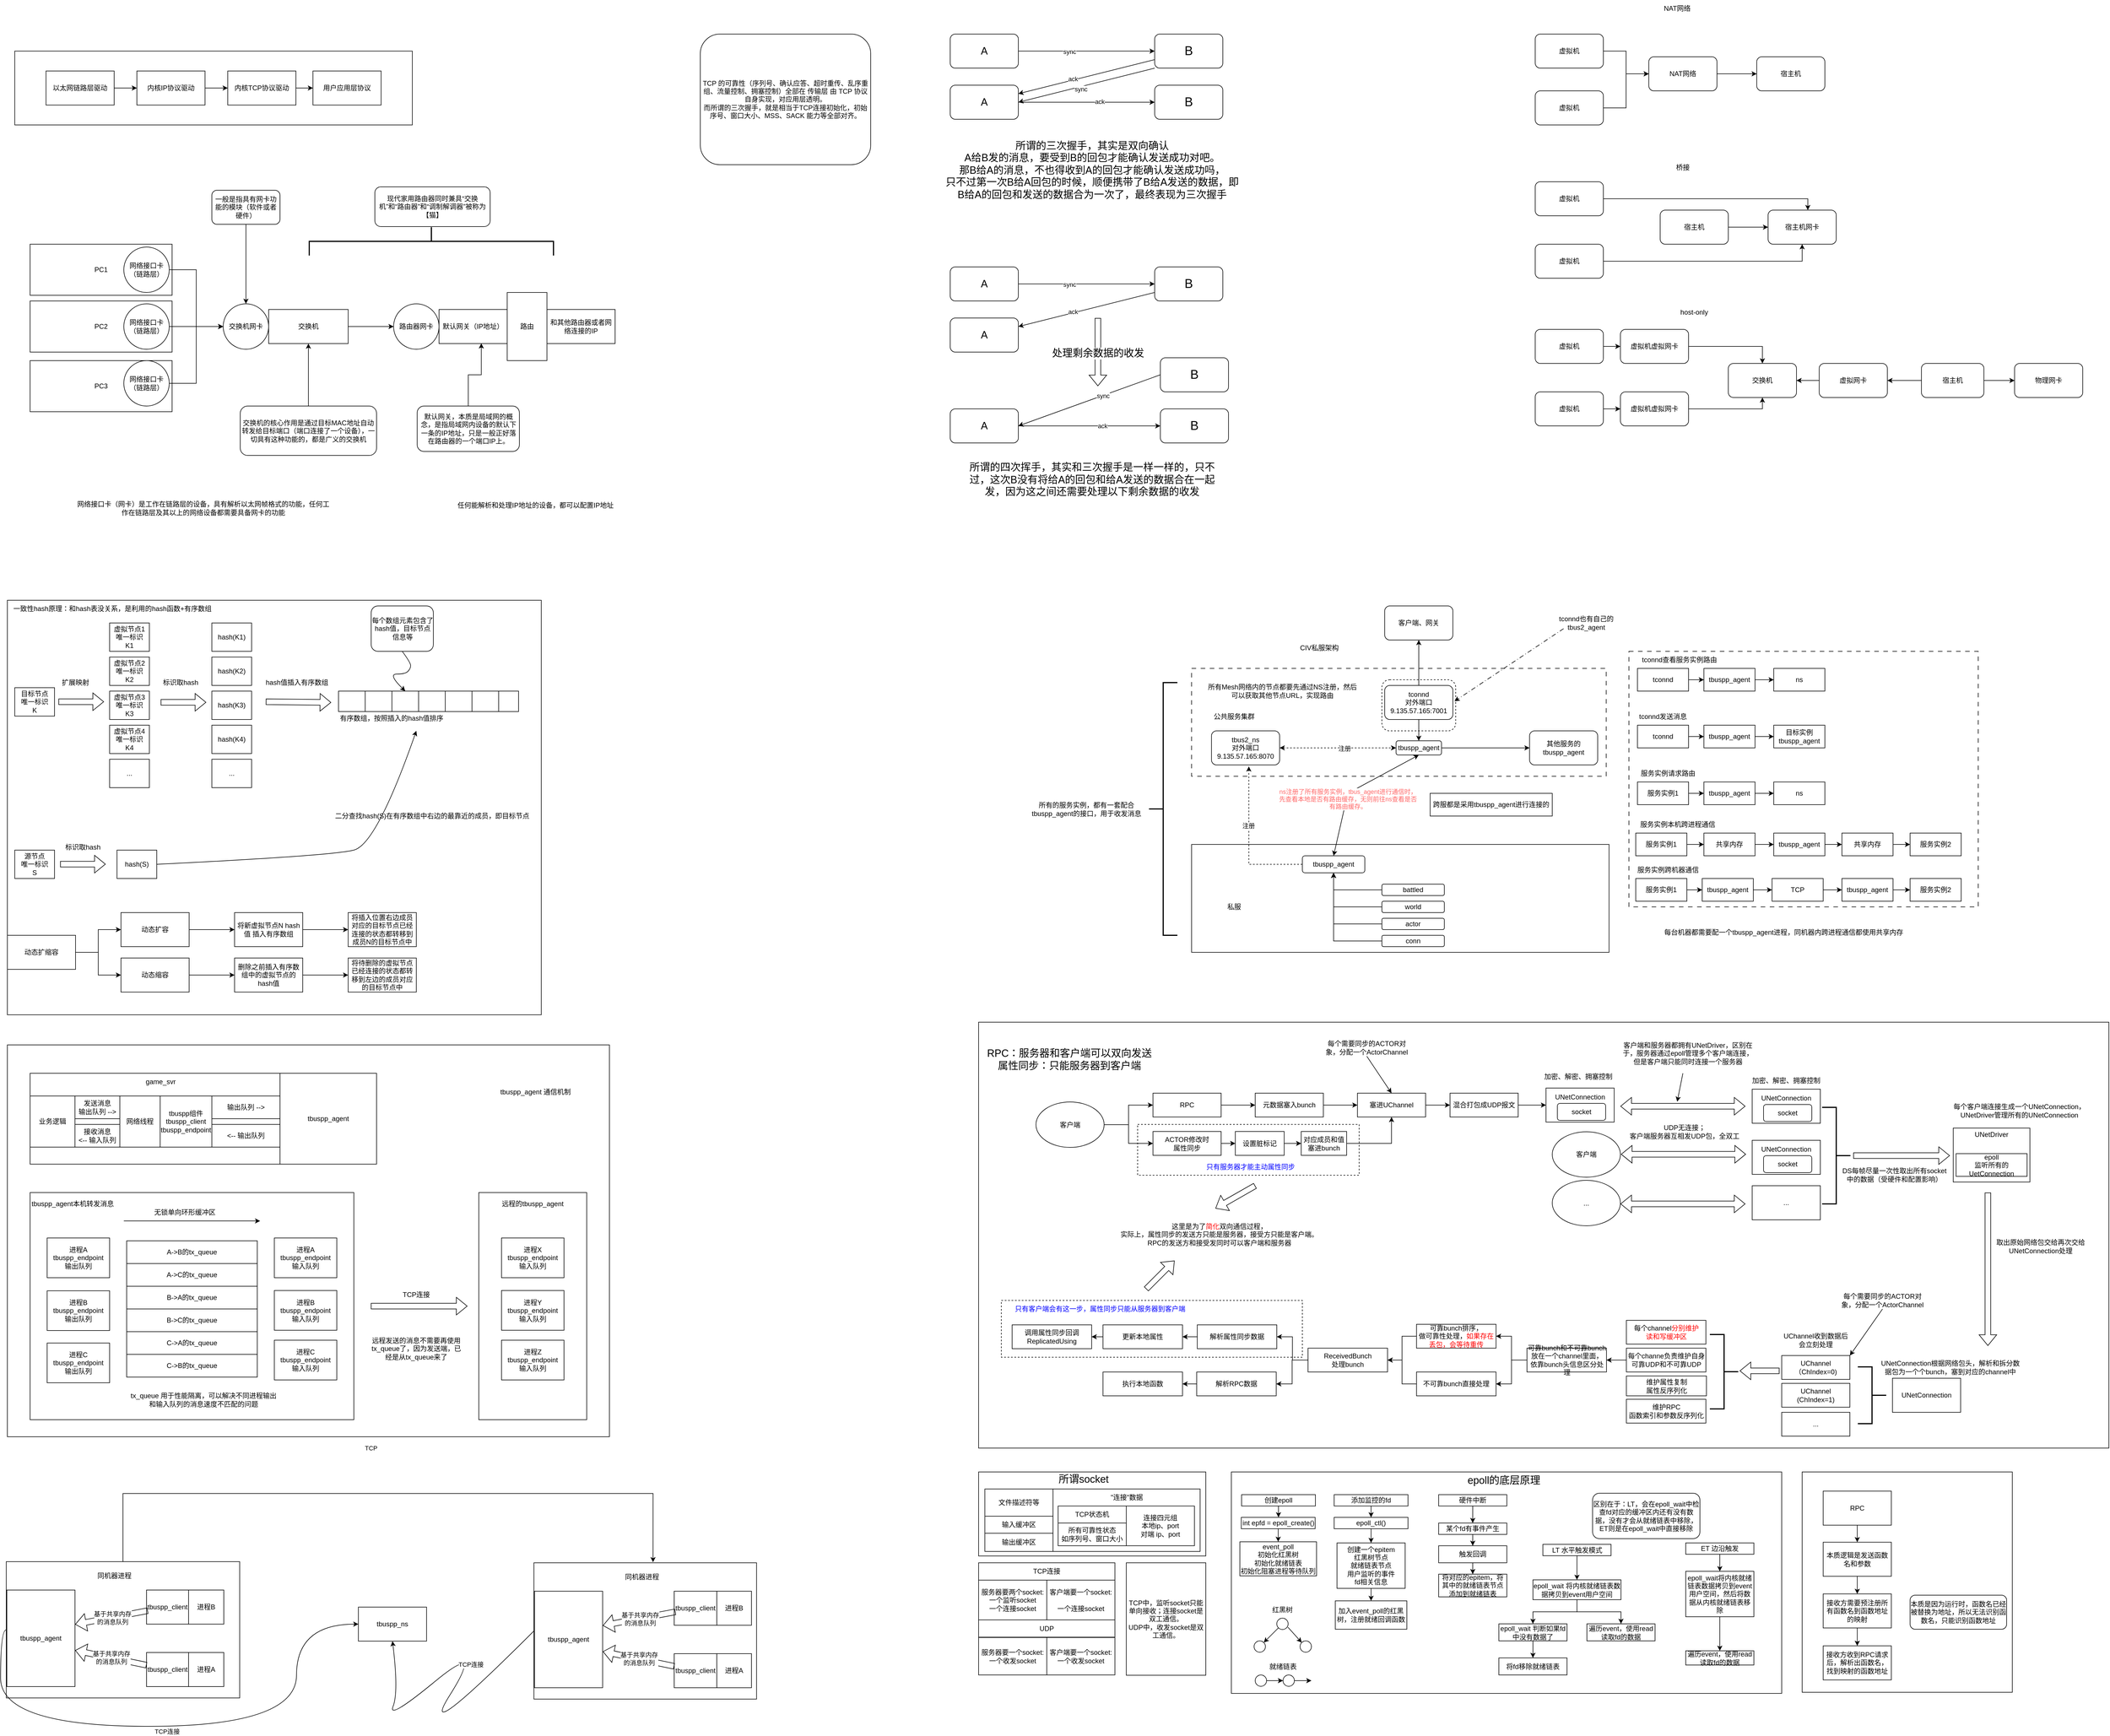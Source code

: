 <mxfile version="28.2.5">
  <diagram name="第 1 页" id="yRRZaPeO-JIJeqCieerl">
    <mxGraphModel dx="4004" dy="1254" grid="1" gridSize="10" guides="1" tooltips="1" connect="1" arrows="1" fold="1" page="1" pageScale="1" pageWidth="827" pageHeight="1169" math="0" shadow="0">
      <root>
        <mxCell id="0" />
        <mxCell id="1" parent="0" />
        <mxCell id="FPOfLXPbV75VCjuFyTgK-1" value="&lt;font style=&quot;font-size: 18px;&quot;&gt;A&lt;/font&gt;" style="rounded=1;whiteSpace=wrap;html=1;" parent="1" vertex="1">
          <mxGeometry x="70" y="110" width="120" height="60" as="geometry" />
        </mxCell>
        <mxCell id="FPOfLXPbV75VCjuFyTgK-2" value="&lt;font style=&quot;font-size: 22px;&quot;&gt;B&lt;/font&gt;" style="rounded=1;whiteSpace=wrap;html=1;" parent="1" vertex="1">
          <mxGeometry x="430" y="110" width="120" height="60" as="geometry" />
        </mxCell>
        <mxCell id="FPOfLXPbV75VCjuFyTgK-3" value="" style="endArrow=classic;html=1;rounded=0;exitX=1;exitY=0.5;exitDx=0;exitDy=0;entryX=0;entryY=0.5;entryDx=0;entryDy=0;" parent="1" source="FPOfLXPbV75VCjuFyTgK-1" target="FPOfLXPbV75VCjuFyTgK-2" edge="1">
          <mxGeometry width="50" height="50" relative="1" as="geometry">
            <mxPoint x="220" y="130" as="sourcePoint" />
            <mxPoint x="400" y="130" as="targetPoint" />
          </mxGeometry>
        </mxCell>
        <mxCell id="FPOfLXPbV75VCjuFyTgK-15" value="sync" style="edgeLabel;html=1;align=center;verticalAlign=middle;resizable=0;points=[];" parent="FPOfLXPbV75VCjuFyTgK-3" vertex="1" connectable="0">
          <mxGeometry x="-0.252" y="-1" relative="1" as="geometry">
            <mxPoint as="offset" />
          </mxGeometry>
        </mxCell>
        <mxCell id="FPOfLXPbV75VCjuFyTgK-6" value="&lt;font style=&quot;font-size: 18px;&quot;&gt;A&lt;/font&gt;" style="rounded=1;whiteSpace=wrap;html=1;" parent="1" vertex="1">
          <mxGeometry x="70" y="200" width="120" height="60" as="geometry" />
        </mxCell>
        <mxCell id="FPOfLXPbV75VCjuFyTgK-8" value="&lt;font style=&quot;font-size: 22px;&quot;&gt;B&lt;/font&gt;" style="rounded=1;whiteSpace=wrap;html=1;" parent="1" vertex="1">
          <mxGeometry x="430" y="200" width="120" height="60" as="geometry" />
        </mxCell>
        <mxCell id="FPOfLXPbV75VCjuFyTgK-11" value="" style="endArrow=classic;html=1;rounded=0;exitX=0;exitY=0.75;exitDx=0;exitDy=0;entryX=1;entryY=0.25;entryDx=0;entryDy=0;" parent="1" source="FPOfLXPbV75VCjuFyTgK-2" target="FPOfLXPbV75VCjuFyTgK-6" edge="1">
          <mxGeometry width="50" height="50" relative="1" as="geometry">
            <mxPoint x="400" y="130" as="sourcePoint" />
            <mxPoint x="220" y="200" as="targetPoint" />
          </mxGeometry>
        </mxCell>
        <mxCell id="FPOfLXPbV75VCjuFyTgK-16" value="ack" style="edgeLabel;html=1;align=center;verticalAlign=middle;resizable=0;points=[];" parent="FPOfLXPbV75VCjuFyTgK-11" vertex="1" connectable="0">
          <mxGeometry x="0.199" y="-2" relative="1" as="geometry">
            <mxPoint as="offset" />
          </mxGeometry>
        </mxCell>
        <mxCell id="FPOfLXPbV75VCjuFyTgK-12" value="" style="endArrow=classic;html=1;rounded=0;" parent="1" source="FPOfLXPbV75VCjuFyTgK-6" target="FPOfLXPbV75VCjuFyTgK-8" edge="1">
          <mxGeometry width="50" height="50" relative="1" as="geometry">
            <mxPoint x="220" y="230" as="sourcePoint" />
            <mxPoint x="400" y="230" as="targetPoint" />
          </mxGeometry>
        </mxCell>
        <mxCell id="FPOfLXPbV75VCjuFyTgK-18" value="ack" style="edgeLabel;html=1;align=center;verticalAlign=middle;resizable=0;points=[];" parent="FPOfLXPbV75VCjuFyTgK-12" vertex="1" connectable="0">
          <mxGeometry x="0.193" y="1" relative="1" as="geometry">
            <mxPoint as="offset" />
          </mxGeometry>
        </mxCell>
        <mxCell id="FPOfLXPbV75VCjuFyTgK-13" value="" style="endArrow=classic;html=1;rounded=0;entryX=1;entryY=0.5;entryDx=0;entryDy=0;exitX=0;exitY=1;exitDx=0;exitDy=0;" parent="1" source="FPOfLXPbV75VCjuFyTgK-2" target="FPOfLXPbV75VCjuFyTgK-6" edge="1">
          <mxGeometry width="50" height="50" relative="1" as="geometry">
            <mxPoint x="400" y="160" as="sourcePoint" />
            <mxPoint x="220" y="230" as="targetPoint" />
          </mxGeometry>
        </mxCell>
        <mxCell id="FPOfLXPbV75VCjuFyTgK-17" value="sync" style="edgeLabel;html=1;align=center;verticalAlign=middle;resizable=0;points=[];" parent="FPOfLXPbV75VCjuFyTgK-13" vertex="1" connectable="0">
          <mxGeometry x="0.091" y="4" relative="1" as="geometry">
            <mxPoint as="offset" />
          </mxGeometry>
        </mxCell>
        <mxCell id="FPOfLXPbV75VCjuFyTgK-14" value="&lt;font style=&quot;font-size: 18px;&quot;&gt;所谓的三次握手，其实是双向确认&lt;/font&gt;&lt;div&gt;&lt;font style=&quot;font-size: 18px;&quot;&gt;A给B发的消息，要受到B的回包才能确认发送成功对吧。&lt;/font&gt;&lt;/div&gt;&lt;div&gt;&lt;font style=&quot;font-size: 18px;&quot;&gt;那B给A的消息，不也得收到A的回包才能确认发送成功吗，&lt;/font&gt;&lt;/div&gt;&lt;div&gt;&lt;font style=&quot;font-size: 18px;&quot;&gt;只不过第一次B给A回包的时候，顺便携带了B给A发送的数据，即B给A的回包和发送的数据合为一次了，最终表现为三次握手&lt;/font&gt;&lt;/div&gt;" style="text;html=1;align=center;verticalAlign=middle;whiteSpace=wrap;rounded=0;" parent="1" vertex="1">
          <mxGeometry x="60" y="270" width="520" height="160" as="geometry" />
        </mxCell>
        <mxCell id="FPOfLXPbV75VCjuFyTgK-19" value="&lt;font style=&quot;font-size: 18px;&quot;&gt;A&lt;/font&gt;" style="rounded=1;whiteSpace=wrap;html=1;" parent="1" vertex="1">
          <mxGeometry x="70" y="520" width="120" height="60" as="geometry" />
        </mxCell>
        <mxCell id="FPOfLXPbV75VCjuFyTgK-20" value="&lt;font style=&quot;font-size: 22px;&quot;&gt;B&lt;/font&gt;" style="rounded=1;whiteSpace=wrap;html=1;" parent="1" vertex="1">
          <mxGeometry x="430" y="520" width="120" height="60" as="geometry" />
        </mxCell>
        <mxCell id="FPOfLXPbV75VCjuFyTgK-21" value="" style="endArrow=classic;html=1;rounded=0;exitX=1;exitY=0.5;exitDx=0;exitDy=0;entryX=0;entryY=0.5;entryDx=0;entryDy=0;" parent="1" source="FPOfLXPbV75VCjuFyTgK-19" target="FPOfLXPbV75VCjuFyTgK-20" edge="1">
          <mxGeometry width="50" height="50" relative="1" as="geometry">
            <mxPoint x="220" y="540" as="sourcePoint" />
            <mxPoint x="400" y="540" as="targetPoint" />
          </mxGeometry>
        </mxCell>
        <mxCell id="FPOfLXPbV75VCjuFyTgK-22" value="sync" style="edgeLabel;html=1;align=center;verticalAlign=middle;resizable=0;points=[];" parent="FPOfLXPbV75VCjuFyTgK-21" vertex="1" connectable="0">
          <mxGeometry x="-0.252" y="-1" relative="1" as="geometry">
            <mxPoint as="offset" />
          </mxGeometry>
        </mxCell>
        <mxCell id="FPOfLXPbV75VCjuFyTgK-23" value="&lt;font style=&quot;font-size: 18px;&quot;&gt;A&lt;/font&gt;" style="rounded=1;whiteSpace=wrap;html=1;" parent="1" vertex="1">
          <mxGeometry x="70" y="610" width="120" height="60" as="geometry" />
        </mxCell>
        <mxCell id="FPOfLXPbV75VCjuFyTgK-25" value="" style="endArrow=classic;html=1;rounded=0;exitX=0;exitY=0.75;exitDx=0;exitDy=0;entryX=1;entryY=0.25;entryDx=0;entryDy=0;" parent="1" source="FPOfLXPbV75VCjuFyTgK-20" target="FPOfLXPbV75VCjuFyTgK-23" edge="1">
          <mxGeometry width="50" height="50" relative="1" as="geometry">
            <mxPoint x="400" y="540" as="sourcePoint" />
            <mxPoint x="220" y="610" as="targetPoint" />
          </mxGeometry>
        </mxCell>
        <mxCell id="FPOfLXPbV75VCjuFyTgK-26" value="ack" style="edgeLabel;html=1;align=center;verticalAlign=middle;resizable=0;points=[];" parent="FPOfLXPbV75VCjuFyTgK-25" vertex="1" connectable="0">
          <mxGeometry x="0.199" y="-2" relative="1" as="geometry">
            <mxPoint as="offset" />
          </mxGeometry>
        </mxCell>
        <mxCell id="FPOfLXPbV75VCjuFyTgK-31" value="&lt;font style=&quot;font-size: 18px;&quot;&gt;A&lt;/font&gt;" style="rounded=1;whiteSpace=wrap;html=1;" parent="1" vertex="1">
          <mxGeometry x="70" y="770" width="120" height="60" as="geometry" />
        </mxCell>
        <mxCell id="FPOfLXPbV75VCjuFyTgK-32" value="&lt;font style=&quot;font-size: 22px;&quot;&gt;B&lt;/font&gt;" style="rounded=1;whiteSpace=wrap;html=1;" parent="1" vertex="1">
          <mxGeometry x="440" y="680" width="120" height="60" as="geometry" />
        </mxCell>
        <mxCell id="FPOfLXPbV75VCjuFyTgK-37" value="&lt;font style=&quot;font-size: 22px;&quot;&gt;B&lt;/font&gt;" style="rounded=1;whiteSpace=wrap;html=1;" parent="1" vertex="1">
          <mxGeometry x="440" y="770" width="120" height="60" as="geometry" />
        </mxCell>
        <mxCell id="FPOfLXPbV75VCjuFyTgK-38" value="" style="endArrow=classic;html=1;rounded=0;entryX=1;entryY=0.5;entryDx=0;entryDy=0;exitX=0;exitY=0.5;exitDx=0;exitDy=0;" parent="1" source="FPOfLXPbV75VCjuFyTgK-32" target="FPOfLXPbV75VCjuFyTgK-31" edge="1">
          <mxGeometry width="50" height="50" relative="1" as="geometry">
            <mxPoint x="330" y="790" as="sourcePoint" />
            <mxPoint x="380" y="740" as="targetPoint" />
          </mxGeometry>
        </mxCell>
        <mxCell id="FPOfLXPbV75VCjuFyTgK-40" value="sync" style="edgeLabel;html=1;align=center;verticalAlign=middle;resizable=0;points=[];" parent="FPOfLXPbV75VCjuFyTgK-38" vertex="1" connectable="0">
          <mxGeometry x="-0.187" relative="1" as="geometry">
            <mxPoint as="offset" />
          </mxGeometry>
        </mxCell>
        <mxCell id="FPOfLXPbV75VCjuFyTgK-39" value="" style="endArrow=classic;html=1;rounded=0;entryX=0;entryY=0.5;entryDx=0;entryDy=0;exitX=1;exitY=0.5;exitDx=0;exitDy=0;" parent="1" source="FPOfLXPbV75VCjuFyTgK-31" target="FPOfLXPbV75VCjuFyTgK-37" edge="1">
          <mxGeometry width="50" height="50" relative="1" as="geometry">
            <mxPoint x="240" y="850" as="sourcePoint" />
            <mxPoint x="290" y="800" as="targetPoint" />
          </mxGeometry>
        </mxCell>
        <mxCell id="FPOfLXPbV75VCjuFyTgK-41" value="ack" style="edgeLabel;html=1;align=center;verticalAlign=middle;resizable=0;points=[];" parent="FPOfLXPbV75VCjuFyTgK-39" vertex="1" connectable="0">
          <mxGeometry x="0.179" relative="1" as="geometry">
            <mxPoint as="offset" />
          </mxGeometry>
        </mxCell>
        <mxCell id="FPOfLXPbV75VCjuFyTgK-42" value="" style="shape=flexArrow;endArrow=classic;html=1;rounded=0;" parent="1" edge="1">
          <mxGeometry width="50" height="50" relative="1" as="geometry">
            <mxPoint x="330" y="610" as="sourcePoint" />
            <mxPoint x="330" y="730" as="targetPoint" />
          </mxGeometry>
        </mxCell>
        <mxCell id="FPOfLXPbV75VCjuFyTgK-43" value="&lt;font style=&quot;font-size: 18px;&quot;&gt;处理剩余数据的收发&lt;/font&gt;" style="edgeLabel;html=1;align=center;verticalAlign=middle;resizable=0;points=[];" parent="FPOfLXPbV75VCjuFyTgK-42" vertex="1" connectable="0">
          <mxGeometry x="0.022" y="-3" relative="1" as="geometry">
            <mxPoint x="3" as="offset" />
          </mxGeometry>
        </mxCell>
        <mxCell id="FPOfLXPbV75VCjuFyTgK-44" value="&lt;font style=&quot;font-size: 18px;&quot;&gt;所谓的四次挥手，其实和三次握手是一样一样的，只不过，这次B没有将给A的回包和给A发送的数据合在一起发，因为这之间还需要处理以下剩余数据的收发&lt;/font&gt;" style="text;html=1;align=center;verticalAlign=middle;whiteSpace=wrap;rounded=0;" parent="1" vertex="1">
          <mxGeometry x="90" y="840" width="460" height="110" as="geometry" />
        </mxCell>
        <mxCell id="9tL88ekn2JAb7yBZG4Q8-7" style="edgeStyle=orthogonalEdgeStyle;rounded=0;orthogonalLoop=1;jettySize=auto;html=1;" parent="1" source="9tL88ekn2JAb7yBZG4Q8-1" target="9tL88ekn2JAb7yBZG4Q8-3" edge="1">
          <mxGeometry relative="1" as="geometry" />
        </mxCell>
        <mxCell id="9tL88ekn2JAb7yBZG4Q8-1" value="NAT网络" style="rounded=1;whiteSpace=wrap;html=1;" parent="1" vertex="1">
          <mxGeometry x="1300" y="150" width="120" height="60" as="geometry" />
        </mxCell>
        <mxCell id="9tL88ekn2JAb7yBZG4Q8-5" style="edgeStyle=orthogonalEdgeStyle;rounded=0;orthogonalLoop=1;jettySize=auto;html=1;exitX=1;exitY=0.5;exitDx=0;exitDy=0;entryX=0;entryY=0.5;entryDx=0;entryDy=0;" parent="1" source="9tL88ekn2JAb7yBZG4Q8-2" target="9tL88ekn2JAb7yBZG4Q8-1" edge="1">
          <mxGeometry relative="1" as="geometry" />
        </mxCell>
        <mxCell id="9tL88ekn2JAb7yBZG4Q8-2" value="虚拟机" style="rounded=1;whiteSpace=wrap;html=1;" parent="1" vertex="1">
          <mxGeometry x="1100" y="110" width="120" height="60" as="geometry" />
        </mxCell>
        <mxCell id="9tL88ekn2JAb7yBZG4Q8-3" value="宿主机" style="rounded=1;whiteSpace=wrap;html=1;" parent="1" vertex="1">
          <mxGeometry x="1490" y="150" width="120" height="60" as="geometry" />
        </mxCell>
        <mxCell id="9tL88ekn2JAb7yBZG4Q8-6" style="edgeStyle=orthogonalEdgeStyle;rounded=0;orthogonalLoop=1;jettySize=auto;html=1;" parent="1" source="9tL88ekn2JAb7yBZG4Q8-4" target="9tL88ekn2JAb7yBZG4Q8-1" edge="1">
          <mxGeometry relative="1" as="geometry" />
        </mxCell>
        <mxCell id="9tL88ekn2JAb7yBZG4Q8-4" value="虚拟机" style="rounded=1;whiteSpace=wrap;html=1;" parent="1" vertex="1">
          <mxGeometry x="1100" y="210" width="120" height="60" as="geometry" />
        </mxCell>
        <mxCell id="9tL88ekn2JAb7yBZG4Q8-8" value="虚拟机" style="rounded=1;whiteSpace=wrap;html=1;" parent="1" vertex="1">
          <mxGeometry x="1100" y="370" width="120" height="60" as="geometry" />
        </mxCell>
        <mxCell id="9tL88ekn2JAb7yBZG4Q8-14" style="edgeStyle=orthogonalEdgeStyle;rounded=0;orthogonalLoop=1;jettySize=auto;html=1;exitX=1;exitY=0.5;exitDx=0;exitDy=0;entryX=0.5;entryY=1;entryDx=0;entryDy=0;" parent="1" source="9tL88ekn2JAb7yBZG4Q8-9" target="9tL88ekn2JAb7yBZG4Q8-11" edge="1">
          <mxGeometry relative="1" as="geometry" />
        </mxCell>
        <mxCell id="9tL88ekn2JAb7yBZG4Q8-9" value="虚拟机" style="rounded=1;whiteSpace=wrap;html=1;" parent="1" vertex="1">
          <mxGeometry x="1100" y="480" width="120" height="60" as="geometry" />
        </mxCell>
        <mxCell id="9tL88ekn2JAb7yBZG4Q8-13" style="edgeStyle=orthogonalEdgeStyle;rounded=0;orthogonalLoop=1;jettySize=auto;html=1;exitX=1;exitY=0.5;exitDx=0;exitDy=0;entryX=0;entryY=0.5;entryDx=0;entryDy=0;" parent="1" source="9tL88ekn2JAb7yBZG4Q8-10" target="9tL88ekn2JAb7yBZG4Q8-11" edge="1">
          <mxGeometry relative="1" as="geometry" />
        </mxCell>
        <mxCell id="9tL88ekn2JAb7yBZG4Q8-10" value="宿主机" style="rounded=1;whiteSpace=wrap;html=1;" parent="1" vertex="1">
          <mxGeometry x="1320" y="420" width="120" height="60" as="geometry" />
        </mxCell>
        <mxCell id="9tL88ekn2JAb7yBZG4Q8-11" value="宿主机网卡" style="rounded=1;whiteSpace=wrap;html=1;" parent="1" vertex="1">
          <mxGeometry x="1510" y="420" width="120" height="60" as="geometry" />
        </mxCell>
        <mxCell id="9tL88ekn2JAb7yBZG4Q8-12" style="edgeStyle=orthogonalEdgeStyle;rounded=0;orthogonalLoop=1;jettySize=auto;html=1;exitX=1;exitY=0.5;exitDx=0;exitDy=0;entryX=0.583;entryY=0;entryDx=0;entryDy=0;entryPerimeter=0;" parent="1" source="9tL88ekn2JAb7yBZG4Q8-8" target="9tL88ekn2JAb7yBZG4Q8-11" edge="1">
          <mxGeometry relative="1" as="geometry" />
        </mxCell>
        <mxCell id="9tL88ekn2JAb7yBZG4Q8-25" value="" style="edgeStyle=orthogonalEdgeStyle;rounded=0;orthogonalLoop=1;jettySize=auto;html=1;" parent="1" source="9tL88ekn2JAb7yBZG4Q8-15" target="9tL88ekn2JAb7yBZG4Q8-22" edge="1">
          <mxGeometry relative="1" as="geometry" />
        </mxCell>
        <mxCell id="9tL88ekn2JAb7yBZG4Q8-15" value="虚拟机" style="rounded=1;whiteSpace=wrap;html=1;" parent="1" vertex="1">
          <mxGeometry x="1100" y="630" width="120" height="60" as="geometry" />
        </mxCell>
        <mxCell id="9tL88ekn2JAb7yBZG4Q8-26" value="" style="edgeStyle=orthogonalEdgeStyle;rounded=0;orthogonalLoop=1;jettySize=auto;html=1;" parent="1" source="9tL88ekn2JAb7yBZG4Q8-16" target="9tL88ekn2JAb7yBZG4Q8-24" edge="1">
          <mxGeometry relative="1" as="geometry" />
        </mxCell>
        <mxCell id="9tL88ekn2JAb7yBZG4Q8-16" value="虚拟机" style="rounded=1;whiteSpace=wrap;html=1;" parent="1" vertex="1">
          <mxGeometry x="1100" y="740" width="120" height="60" as="geometry" />
        </mxCell>
        <mxCell id="9tL88ekn2JAb7yBZG4Q8-30" style="edgeStyle=orthogonalEdgeStyle;rounded=0;orthogonalLoop=1;jettySize=auto;html=1;" parent="1" source="9tL88ekn2JAb7yBZG4Q8-17" target="9tL88ekn2JAb7yBZG4Q8-27" edge="1">
          <mxGeometry relative="1" as="geometry" />
        </mxCell>
        <mxCell id="9tL88ekn2JAb7yBZG4Q8-17" value="虚拟网卡" style="rounded=1;whiteSpace=wrap;html=1;" parent="1" vertex="1">
          <mxGeometry x="1600" y="690" width="120" height="60" as="geometry" />
        </mxCell>
        <mxCell id="9tL88ekn2JAb7yBZG4Q8-20" style="edgeStyle=orthogonalEdgeStyle;rounded=0;orthogonalLoop=1;jettySize=auto;html=1;entryX=1;entryY=0.5;entryDx=0;entryDy=0;" parent="1" source="9tL88ekn2JAb7yBZG4Q8-18" target="9tL88ekn2JAb7yBZG4Q8-17" edge="1">
          <mxGeometry relative="1" as="geometry" />
        </mxCell>
        <mxCell id="9tL88ekn2JAb7yBZG4Q8-21" style="edgeStyle=orthogonalEdgeStyle;rounded=0;orthogonalLoop=1;jettySize=auto;html=1;entryX=0;entryY=0.5;entryDx=0;entryDy=0;" parent="1" source="9tL88ekn2JAb7yBZG4Q8-18" target="9tL88ekn2JAb7yBZG4Q8-19" edge="1">
          <mxGeometry relative="1" as="geometry" />
        </mxCell>
        <mxCell id="9tL88ekn2JAb7yBZG4Q8-18" value="宿主机" style="rounded=1;whiteSpace=wrap;html=1;" parent="1" vertex="1">
          <mxGeometry x="1780" y="690" width="110" height="60" as="geometry" />
        </mxCell>
        <mxCell id="9tL88ekn2JAb7yBZG4Q8-19" value="物理网卡" style="rounded=1;whiteSpace=wrap;html=1;" parent="1" vertex="1">
          <mxGeometry x="1944" y="690" width="120" height="60" as="geometry" />
        </mxCell>
        <mxCell id="9tL88ekn2JAb7yBZG4Q8-28" style="edgeStyle=orthogonalEdgeStyle;rounded=0;orthogonalLoop=1;jettySize=auto;html=1;entryX=0.5;entryY=0;entryDx=0;entryDy=0;" parent="1" source="9tL88ekn2JAb7yBZG4Q8-22" target="9tL88ekn2JAb7yBZG4Q8-27" edge="1">
          <mxGeometry relative="1" as="geometry" />
        </mxCell>
        <mxCell id="9tL88ekn2JAb7yBZG4Q8-22" value="虚拟机虚拟网卡" style="rounded=1;whiteSpace=wrap;html=1;" parent="1" vertex="1">
          <mxGeometry x="1250" y="630" width="120" height="60" as="geometry" />
        </mxCell>
        <mxCell id="9tL88ekn2JAb7yBZG4Q8-29" style="edgeStyle=orthogonalEdgeStyle;rounded=0;orthogonalLoop=1;jettySize=auto;html=1;entryX=0.5;entryY=1;entryDx=0;entryDy=0;" parent="1" source="9tL88ekn2JAb7yBZG4Q8-24" target="9tL88ekn2JAb7yBZG4Q8-27" edge="1">
          <mxGeometry relative="1" as="geometry" />
        </mxCell>
        <mxCell id="9tL88ekn2JAb7yBZG4Q8-24" value="虚拟机虚拟网卡" style="rounded=1;whiteSpace=wrap;html=1;" parent="1" vertex="1">
          <mxGeometry x="1250" y="740" width="120" height="60" as="geometry" />
        </mxCell>
        <mxCell id="9tL88ekn2JAb7yBZG4Q8-27" value="交换机" style="rounded=1;whiteSpace=wrap;html=1;" parent="1" vertex="1">
          <mxGeometry x="1440" y="690" width="120" height="60" as="geometry" />
        </mxCell>
        <mxCell id="9tL88ekn2JAb7yBZG4Q8-31" value="NAT网络" style="text;html=1;align=center;verticalAlign=middle;whiteSpace=wrap;rounded=0;" parent="1" vertex="1">
          <mxGeometry x="1320" y="50" width="60" height="30" as="geometry" />
        </mxCell>
        <mxCell id="9tL88ekn2JAb7yBZG4Q8-32" value="桥接" style="text;html=1;align=center;verticalAlign=middle;whiteSpace=wrap;rounded=0;" parent="1" vertex="1">
          <mxGeometry x="1330" y="330" width="60" height="30" as="geometry" />
        </mxCell>
        <mxCell id="9tL88ekn2JAb7yBZG4Q8-33" value="host-only" style="text;html=1;align=center;verticalAlign=middle;whiteSpace=wrap;rounded=0;" parent="1" vertex="1">
          <mxGeometry x="1350" y="585" width="60" height="30" as="geometry" />
        </mxCell>
        <mxCell id="Tl0Qnuqx1QPe_ZK7dKHq-1" value="CIV私服架构" style="text;html=1;align=center;verticalAlign=middle;whiteSpace=wrap;rounded=0;" parent="1" vertex="1">
          <mxGeometry x="680" y="1176" width="80" height="30" as="geometry" />
        </mxCell>
        <mxCell id="Tl0Qnuqx1QPe_ZK7dKHq-23" style="edgeStyle=orthogonalEdgeStyle;rounded=0;orthogonalLoop=1;jettySize=auto;html=1;entryX=0.5;entryY=0;entryDx=0;entryDy=0;" parent="1" source="Tl0Qnuqx1QPe_ZK7dKHq-2" target="Tl0Qnuqx1QPe_ZK7dKHq-17" edge="1">
          <mxGeometry relative="1" as="geometry" />
        </mxCell>
        <mxCell id="Tl0Qnuqx1QPe_ZK7dKHq-38" value="" style="edgeStyle=orthogonalEdgeStyle;rounded=0;orthogonalLoop=1;jettySize=auto;html=1;" parent="1" source="Tl0Qnuqx1QPe_ZK7dKHq-2" target="Tl0Qnuqx1QPe_ZK7dKHq-37" edge="1">
          <mxGeometry relative="1" as="geometry" />
        </mxCell>
        <mxCell id="Tl0Qnuqx1QPe_ZK7dKHq-2" value="tconnd&lt;div&gt;对外端口&lt;/div&gt;&lt;div&gt;9.135.57.165:7001&lt;/div&gt;" style="rounded=1;whiteSpace=wrap;html=1;" parent="1" vertex="1">
          <mxGeometry x="835" y="1257" width="120" height="60" as="geometry" />
        </mxCell>
        <mxCell id="Tl0Qnuqx1QPe_ZK7dKHq-3" value="" style="rounded=0;whiteSpace=wrap;html=1;fillColor=none;dashed=1;dashPattern=8 8;" parent="1" vertex="1">
          <mxGeometry x="495" y="1227" width="730" height="190" as="geometry" />
        </mxCell>
        <mxCell id="Tl0Qnuqx1QPe_ZK7dKHq-4" value="tbus2_ns&lt;div&gt;对外端口9.135.57.165:8070&lt;/div&gt;" style="rounded=1;whiteSpace=wrap;html=1;" parent="1" vertex="1">
          <mxGeometry x="530" y="1337" width="120" height="60" as="geometry" />
        </mxCell>
        <mxCell id="Tl0Qnuqx1QPe_ZK7dKHq-5" value="tbuspp_agent" style="rounded=1;whiteSpace=wrap;html=1;" parent="1" vertex="1">
          <mxGeometry x="690" y="1557" width="110" height="30" as="geometry" />
        </mxCell>
        <mxCell id="Tl0Qnuqx1QPe_ZK7dKHq-12" style="edgeStyle=orthogonalEdgeStyle;rounded=0;orthogonalLoop=1;jettySize=auto;html=1;entryX=0.5;entryY=1;entryDx=0;entryDy=0;" parent="1" source="Tl0Qnuqx1QPe_ZK7dKHq-9" target="Tl0Qnuqx1QPe_ZK7dKHq-5" edge="1">
          <mxGeometry relative="1" as="geometry" />
        </mxCell>
        <mxCell id="Tl0Qnuqx1QPe_ZK7dKHq-9" value="actor" style="rounded=1;whiteSpace=wrap;html=1;" parent="1" vertex="1">
          <mxGeometry x="830" y="1667" width="110" height="20" as="geometry" />
        </mxCell>
        <mxCell id="Tl0Qnuqx1QPe_ZK7dKHq-30" style="edgeStyle=orthogonalEdgeStyle;rounded=0;orthogonalLoop=1;jettySize=auto;html=1;entryX=0.5;entryY=1;entryDx=0;entryDy=0;" parent="1" source="Tl0Qnuqx1QPe_ZK7dKHq-10" target="Tl0Qnuqx1QPe_ZK7dKHq-5" edge="1">
          <mxGeometry relative="1" as="geometry" />
        </mxCell>
        <mxCell id="Tl0Qnuqx1QPe_ZK7dKHq-10" value="conn" style="rounded=1;whiteSpace=wrap;html=1;" parent="1" vertex="1">
          <mxGeometry x="830" y="1697" width="110" height="20" as="geometry" />
        </mxCell>
        <mxCell id="Tl0Qnuqx1QPe_ZK7dKHq-14" style="edgeStyle=orthogonalEdgeStyle;rounded=0;orthogonalLoop=1;jettySize=auto;html=1;entryX=0.5;entryY=1;entryDx=0;entryDy=0;" parent="1" source="Tl0Qnuqx1QPe_ZK7dKHq-13" target="Tl0Qnuqx1QPe_ZK7dKHq-5" edge="1">
          <mxGeometry relative="1" as="geometry" />
        </mxCell>
        <mxCell id="Tl0Qnuqx1QPe_ZK7dKHq-13" value="world" style="rounded=1;whiteSpace=wrap;html=1;" parent="1" vertex="1">
          <mxGeometry x="830" y="1637" width="110" height="20" as="geometry" />
        </mxCell>
        <mxCell id="Tl0Qnuqx1QPe_ZK7dKHq-16" style="edgeStyle=orthogonalEdgeStyle;rounded=0;orthogonalLoop=1;jettySize=auto;html=1;entryX=0.5;entryY=1;entryDx=0;entryDy=0;" parent="1" source="Tl0Qnuqx1QPe_ZK7dKHq-15" target="Tl0Qnuqx1QPe_ZK7dKHq-5" edge="1">
          <mxGeometry relative="1" as="geometry" />
        </mxCell>
        <mxCell id="Tl0Qnuqx1QPe_ZK7dKHq-15" value="battled" style="rounded=1;whiteSpace=wrap;html=1;" parent="1" vertex="1">
          <mxGeometry x="830" y="1607" width="110" height="20" as="geometry" />
        </mxCell>
        <mxCell id="Tl0Qnuqx1QPe_ZK7dKHq-41" value="" style="edgeStyle=orthogonalEdgeStyle;rounded=0;orthogonalLoop=1;jettySize=auto;html=1;" parent="1" source="Tl0Qnuqx1QPe_ZK7dKHq-17" target="Tl0Qnuqx1QPe_ZK7dKHq-40" edge="1">
          <mxGeometry relative="1" as="geometry" />
        </mxCell>
        <mxCell id="Tl0Qnuqx1QPe_ZK7dKHq-17" value="tbuspp_agent" style="rounded=1;whiteSpace=wrap;html=1;" parent="1" vertex="1">
          <mxGeometry x="855" y="1354.5" width="80" height="25" as="geometry" />
        </mxCell>
        <mxCell id="Tl0Qnuqx1QPe_ZK7dKHq-21" value="" style="endArrow=classic;startArrow=classic;html=1;rounded=0;entryX=0;entryY=0.5;entryDx=0;entryDy=0;exitX=1;exitY=0.5;exitDx=0;exitDy=0;dashed=1;" parent="1" source="Tl0Qnuqx1QPe_ZK7dKHq-4" target="Tl0Qnuqx1QPe_ZK7dKHq-17" edge="1">
          <mxGeometry width="50" height="50" relative="1" as="geometry">
            <mxPoint x="690" y="1427" as="sourcePoint" />
            <mxPoint x="740" y="1377" as="targetPoint" />
            <Array as="points" />
          </mxGeometry>
        </mxCell>
        <mxCell id="Tl0Qnuqx1QPe_ZK7dKHq-46" value="注册" style="edgeLabel;html=1;align=center;verticalAlign=middle;resizable=0;points=[];" parent="Tl0Qnuqx1QPe_ZK7dKHq-21" vertex="1" connectable="0">
          <mxGeometry x="0.111" y="-1" relative="1" as="geometry">
            <mxPoint as="offset" />
          </mxGeometry>
        </mxCell>
        <mxCell id="Tl0Qnuqx1QPe_ZK7dKHq-25" value="跨服都是采用tbuspp_agent进行连接的" style="rounded=0;whiteSpace=wrap;html=1;" parent="1" vertex="1">
          <mxGeometry x="915" y="1447" width="215" height="40" as="geometry" />
        </mxCell>
        <mxCell id="Tl0Qnuqx1QPe_ZK7dKHq-27" value="私服" style="text;html=1;align=center;verticalAlign=middle;whiteSpace=wrap;rounded=0;" parent="1" vertex="1">
          <mxGeometry x="540" y="1632" width="60" height="30" as="geometry" />
        </mxCell>
        <mxCell id="Tl0Qnuqx1QPe_ZK7dKHq-28" value="公共服务集群" style="text;html=1;align=center;verticalAlign=middle;whiteSpace=wrap;rounded=0;" parent="1" vertex="1">
          <mxGeometry x="530" y="1297" width="80" height="30" as="geometry" />
        </mxCell>
        <mxCell id="Tl0Qnuqx1QPe_ZK7dKHq-37" value="客户端、网关" style="whiteSpace=wrap;html=1;rounded=1;" parent="1" vertex="1">
          <mxGeometry x="835" y="1117" width="120" height="60" as="geometry" />
        </mxCell>
        <mxCell id="Tl0Qnuqx1QPe_ZK7dKHq-39" style="edgeStyle=orthogonalEdgeStyle;rounded=0;orthogonalLoop=1;jettySize=auto;html=1;entryX=0.548;entryY=1.044;entryDx=0;entryDy=0;entryPerimeter=0;dashed=1;" parent="1" source="Tl0Qnuqx1QPe_ZK7dKHq-5" target="Tl0Qnuqx1QPe_ZK7dKHq-4" edge="1">
          <mxGeometry relative="1" as="geometry" />
        </mxCell>
        <mxCell id="Tl0Qnuqx1QPe_ZK7dKHq-47" value="注册" style="edgeLabel;html=1;align=center;verticalAlign=middle;resizable=0;points=[];" parent="Tl0Qnuqx1QPe_ZK7dKHq-39" vertex="1" connectable="0">
          <mxGeometry x="0.219" y="1" relative="1" as="geometry">
            <mxPoint as="offset" />
          </mxGeometry>
        </mxCell>
        <mxCell id="Tl0Qnuqx1QPe_ZK7dKHq-40" value="其他服务的tbuspp_agent" style="whiteSpace=wrap;html=1;rounded=1;" parent="1" vertex="1">
          <mxGeometry x="1090" y="1337" width="120" height="60" as="geometry" />
        </mxCell>
        <mxCell id="Tl0Qnuqx1QPe_ZK7dKHq-45" value="" style="rounded=0;whiteSpace=wrap;html=1;fillColor=none;" parent="1" vertex="1">
          <mxGeometry x="495" y="1537" width="735" height="190" as="geometry" />
        </mxCell>
        <mxCell id="Tl0Qnuqx1QPe_ZK7dKHq-49" value="" style="endArrow=classic;startArrow=classic;html=1;rounded=0;entryX=0.5;entryY=1;entryDx=0;entryDy=0;exitX=0.5;exitY=0;exitDx=0;exitDy=0;" parent="1" source="Tl0Qnuqx1QPe_ZK7dKHq-5" target="Tl0Qnuqx1QPe_ZK7dKHq-17" edge="1">
          <mxGeometry width="50" height="50" relative="1" as="geometry">
            <mxPoint x="750" y="1507" as="sourcePoint" />
            <mxPoint x="810" y="1437" as="targetPoint" />
            <Array as="points">
              <mxPoint x="770" y="1447" />
            </Array>
          </mxGeometry>
        </mxCell>
        <mxCell id="Tl0Qnuqx1QPe_ZK7dKHq-50" value="&lt;font color=&quot;#ff6666&quot;&gt;ns注册了所有服务实例，tbus_agent进行通信时，&lt;br&gt;先查看本地是否有路由缓存，无则前往ns查看是否&lt;br&gt;有路由缓存。&lt;/font&gt;" style="edgeLabel;html=1;align=center;verticalAlign=middle;resizable=0;points=[];" parent="Tl0Qnuqx1QPe_ZK7dKHq-49" vertex="1" connectable="0">
          <mxGeometry x="0.125" y="2" relative="1" as="geometry">
            <mxPoint x="-26" y="26" as="offset" />
          </mxGeometry>
        </mxCell>
        <mxCell id="Tl0Qnuqx1QPe_ZK7dKHq-51" value="所有Mesh网络内的节点都要先通过NS注册，然后可以获取其他节点URL，实现路由" style="text;html=1;align=center;verticalAlign=middle;whiteSpace=wrap;rounded=0;" parent="1" vertex="1">
          <mxGeometry x="520" y="1237" width="270" height="60" as="geometry" />
        </mxCell>
        <mxCell id="o_uqSXzjHK8yh5ZdAY-n-31" style="edgeStyle=orthogonalEdgeStyle;rounded=0;orthogonalLoop=1;jettySize=auto;html=1;entryX=0;entryY=0.5;entryDx=0;entryDy=0;" parent="1" source="o_uqSXzjHK8yh5ZdAY-n-3" target="o_uqSXzjHK8yh5ZdAY-n-28" edge="1">
          <mxGeometry relative="1" as="geometry" />
        </mxCell>
        <mxCell id="o_uqSXzjHK8yh5ZdAY-n-3" value="网络接口卡&lt;div&gt;（链路层）&lt;/div&gt;" style="ellipse;whiteSpace=wrap;html=1;aspect=fixed;" parent="1" vertex="1">
          <mxGeometry x="-1385" y="485" width="80" height="80" as="geometry" />
        </mxCell>
        <mxCell id="o_uqSXzjHK8yh5ZdAY-n-9" value="" style="edgeStyle=orthogonalEdgeStyle;rounded=0;orthogonalLoop=1;jettySize=auto;html=1;" parent="1" source="o_uqSXzjHK8yh5ZdAY-n-4" target="o_uqSXzjHK8yh5ZdAY-n-8" edge="1">
          <mxGeometry relative="1" as="geometry" />
        </mxCell>
        <mxCell id="o_uqSXzjHK8yh5ZdAY-n-4" value="内核IP协议驱动" style="rounded=0;whiteSpace=wrap;html=1;" parent="1" vertex="1">
          <mxGeometry x="-1362" y="175" width="120" height="60" as="geometry" />
        </mxCell>
        <mxCell id="o_uqSXzjHK8yh5ZdAY-n-11" value="" style="edgeStyle=orthogonalEdgeStyle;rounded=0;orthogonalLoop=1;jettySize=auto;html=1;" parent="1" source="o_uqSXzjHK8yh5ZdAY-n-8" target="o_uqSXzjHK8yh5ZdAY-n-10" edge="1">
          <mxGeometry relative="1" as="geometry" />
        </mxCell>
        <mxCell id="o_uqSXzjHK8yh5ZdAY-n-8" value="内核TCP协议驱动" style="rounded=0;whiteSpace=wrap;html=1;" parent="1" vertex="1">
          <mxGeometry x="-1202" y="175" width="120" height="60" as="geometry" />
        </mxCell>
        <mxCell id="o_uqSXzjHK8yh5ZdAY-n-10" value="用户应用层协议" style="rounded=0;whiteSpace=wrap;html=1;" parent="1" vertex="1">
          <mxGeometry x="-1052" y="175" width="120" height="60" as="geometry" />
        </mxCell>
        <mxCell id="o_uqSXzjHK8yh5ZdAY-n-13" value="" style="edgeStyle=orthogonalEdgeStyle;rounded=0;orthogonalLoop=1;jettySize=auto;html=1;" parent="1" source="o_uqSXzjHK8yh5ZdAY-n-12" target="o_uqSXzjHK8yh5ZdAY-n-4" edge="1">
          <mxGeometry relative="1" as="geometry" />
        </mxCell>
        <mxCell id="o_uqSXzjHK8yh5ZdAY-n-12" value="以太网链路层驱动" style="rounded=0;whiteSpace=wrap;html=1;" parent="1" vertex="1">
          <mxGeometry x="-1522" y="175" width="120" height="60" as="geometry" />
        </mxCell>
        <mxCell id="o_uqSXzjHK8yh5ZdAY-n-14" value="" style="rounded=0;whiteSpace=wrap;html=1;fillColor=none;" parent="1" vertex="1">
          <mxGeometry x="-1577" y="140" width="700" height="130" as="geometry" />
        </mxCell>
        <mxCell id="o_uqSXzjHK8yh5ZdAY-n-32" style="edgeStyle=orthogonalEdgeStyle;rounded=0;orthogonalLoop=1;jettySize=auto;html=1;" parent="1" source="o_uqSXzjHK8yh5ZdAY-n-16" edge="1">
          <mxGeometry relative="1" as="geometry">
            <mxPoint x="-1210" y="625" as="targetPoint" />
          </mxGeometry>
        </mxCell>
        <mxCell id="o_uqSXzjHK8yh5ZdAY-n-16" value="网络接口卡&lt;div&gt;（链路层）&lt;/div&gt;" style="ellipse;whiteSpace=wrap;html=1;aspect=fixed;" parent="1" vertex="1">
          <mxGeometry x="-1385" y="585" width="80" height="80" as="geometry" />
        </mxCell>
        <mxCell id="o_uqSXzjHK8yh5ZdAY-n-33" style="edgeStyle=orthogonalEdgeStyle;rounded=0;orthogonalLoop=1;jettySize=auto;html=1;entryX=0;entryY=0.5;entryDx=0;entryDy=0;" parent="1" source="o_uqSXzjHK8yh5ZdAY-n-17" target="o_uqSXzjHK8yh5ZdAY-n-28" edge="1">
          <mxGeometry relative="1" as="geometry" />
        </mxCell>
        <mxCell id="o_uqSXzjHK8yh5ZdAY-n-17" value="网络接口卡&lt;div&gt;（链路层）&lt;/div&gt;" style="ellipse;whiteSpace=wrap;html=1;aspect=fixed;" parent="1" vertex="1">
          <mxGeometry x="-1385" y="685" width="80" height="80" as="geometry" />
        </mxCell>
        <mxCell id="o_uqSXzjHK8yh5ZdAY-n-38" value="" style="edgeStyle=orthogonalEdgeStyle;rounded=0;orthogonalLoop=1;jettySize=auto;html=1;" parent="1" source="o_uqSXzjHK8yh5ZdAY-n-18" target="o_uqSXzjHK8yh5ZdAY-n-36" edge="1">
          <mxGeometry relative="1" as="geometry" />
        </mxCell>
        <mxCell id="o_uqSXzjHK8yh5ZdAY-n-18" value="交换机" style="rounded=0;whiteSpace=wrap;html=1;" parent="1" vertex="1">
          <mxGeometry x="-1130" y="595" width="140" height="60" as="geometry" />
        </mxCell>
        <mxCell id="o_uqSXzjHK8yh5ZdAY-n-39" value="" style="edgeStyle=orthogonalEdgeStyle;rounded=0;orthogonalLoop=1;jettySize=auto;html=1;" parent="1" source="o_uqSXzjHK8yh5ZdAY-n-23" target="o_uqSXzjHK8yh5ZdAY-n-18" edge="1">
          <mxGeometry relative="1" as="geometry" />
        </mxCell>
        <mxCell id="o_uqSXzjHK8yh5ZdAY-n-23" value="交换机的核心作用是通过目标MAC地址自动转发给目标端口（端口连接了一个设备），一切具有这种功能的，都是广义的交换机" style="rounded=1;whiteSpace=wrap;html=1;" parent="1" vertex="1">
          <mxGeometry x="-1180" y="765" width="240" height="87" as="geometry" />
        </mxCell>
        <mxCell id="o_uqSXzjHK8yh5ZdAY-n-24" value="默认网关（IP地址）" style="rounded=0;whiteSpace=wrap;html=1;" parent="1" vertex="1">
          <mxGeometry x="-830" y="595" width="120" height="60" as="geometry" />
        </mxCell>
        <mxCell id="o_uqSXzjHK8yh5ZdAY-n-25" value="PC1" style="rounded=0;whiteSpace=wrap;html=1;fillColor=none;" parent="1" vertex="1">
          <mxGeometry x="-1550" y="480" width="250" height="90" as="geometry" />
        </mxCell>
        <mxCell id="o_uqSXzjHK8yh5ZdAY-n-26" value="PC2" style="rounded=0;whiteSpace=wrap;html=1;fillColor=none;" parent="1" vertex="1">
          <mxGeometry x="-1550" y="580" width="250" height="90" as="geometry" />
        </mxCell>
        <mxCell id="o_uqSXzjHK8yh5ZdAY-n-27" value="PC3" style="rounded=0;whiteSpace=wrap;html=1;fillColor=none;" parent="1" vertex="1">
          <mxGeometry x="-1550" y="685" width="250" height="90" as="geometry" />
        </mxCell>
        <mxCell id="o_uqSXzjHK8yh5ZdAY-n-28" value="交换机网卡" style="ellipse;whiteSpace=wrap;html=1;aspect=fixed;" parent="1" vertex="1">
          <mxGeometry x="-1210" y="585" width="80" height="80" as="geometry" />
        </mxCell>
        <mxCell id="o_uqSXzjHK8yh5ZdAY-n-29" value="一般是指具有网卡功能的模块（软件或者硬件）" style="rounded=1;whiteSpace=wrap;html=1;" parent="1" vertex="1">
          <mxGeometry x="-1230" y="385" width="120" height="60" as="geometry" />
        </mxCell>
        <mxCell id="o_uqSXzjHK8yh5ZdAY-n-30" value="" style="endArrow=classic;html=1;rounded=0;entryX=0.5;entryY=0;entryDx=0;entryDy=0;exitX=0.5;exitY=1;exitDx=0;exitDy=0;" parent="1" source="o_uqSXzjHK8yh5ZdAY-n-29" target="o_uqSXzjHK8yh5ZdAY-n-28" edge="1">
          <mxGeometry width="50" height="50" relative="1" as="geometry">
            <mxPoint x="-1200" y="565" as="sourcePoint" />
            <mxPoint x="-1150" y="515" as="targetPoint" />
          </mxGeometry>
        </mxCell>
        <mxCell id="o_uqSXzjHK8yh5ZdAY-n-35" value="网络接口卡（网卡）是工作在链路层的设备，具有解析以太网帧格式的功能，任何工作在链路层及其以上的网络设备都需要具备网卡的功能" style="text;html=1;align=center;verticalAlign=middle;whiteSpace=wrap;rounded=0;" parent="1" vertex="1">
          <mxGeometry x="-1470" y="925" width="450" height="40" as="geometry" />
        </mxCell>
        <mxCell id="o_uqSXzjHK8yh5ZdAY-n-36" value="路由器网卡" style="ellipse;whiteSpace=wrap;html=1;aspect=fixed;" parent="1" vertex="1">
          <mxGeometry x="-910" y="585" width="80" height="80" as="geometry" />
        </mxCell>
        <mxCell id="o_uqSXzjHK8yh5ZdAY-n-40" value="现代家用路由器同时兼具“交换机”和“路由器”和“调制解调器”被称为【猫】" style="rounded=1;whiteSpace=wrap;html=1;" parent="1" vertex="1">
          <mxGeometry x="-943" y="379" width="203" height="70" as="geometry" />
        </mxCell>
        <mxCell id="o_uqSXzjHK8yh5ZdAY-n-41" value="" style="strokeWidth=2;html=1;shape=mxgraph.flowchart.annotation_2;align=left;labelPosition=right;pointerEvents=1;rotation=90;" parent="1" vertex="1">
          <mxGeometry x="-868.5" y="260" width="50" height="430" as="geometry" />
        </mxCell>
        <mxCell id="o_uqSXzjHK8yh5ZdAY-n-42" value="路由" style="rounded=0;whiteSpace=wrap;html=1;" parent="1" vertex="1">
          <mxGeometry x="-710" y="565" width="70" height="120" as="geometry" />
        </mxCell>
        <mxCell id="o_uqSXzjHK8yh5ZdAY-n-43" value="和其他路由器或者网络连接的IP" style="rounded=0;whiteSpace=wrap;html=1;" parent="1" vertex="1">
          <mxGeometry x="-640" y="595" width="120" height="60" as="geometry" />
        </mxCell>
        <mxCell id="o_uqSXzjHK8yh5ZdAY-n-44" value="任何能解析和处理IP地址的设备，都可以配置IP地址" style="text;html=1;align=center;verticalAlign=middle;whiteSpace=wrap;rounded=0;" parent="1" vertex="1">
          <mxGeometry x="-800" y="925" width="280" height="30" as="geometry" />
        </mxCell>
        <mxCell id="o_uqSXzjHK8yh5ZdAY-n-45" value="默认网关，本质是局域网的概念，是指局域网内设备的默认下一条的IP地址，只是一般正好落在路由器的一个端口IP上。" style="rounded=1;whiteSpace=wrap;html=1;" parent="1" vertex="1">
          <mxGeometry x="-868.5" y="765" width="180" height="80" as="geometry" />
        </mxCell>
        <mxCell id="o_uqSXzjHK8yh5ZdAY-n-46" style="edgeStyle=orthogonalEdgeStyle;rounded=0;orthogonalLoop=1;jettySize=auto;html=1;entryX=0.62;entryY=0.994;entryDx=0;entryDy=0;entryPerimeter=0;" parent="1" source="o_uqSXzjHK8yh5ZdAY-n-45" target="o_uqSXzjHK8yh5ZdAY-n-24" edge="1">
          <mxGeometry relative="1" as="geometry" />
        </mxCell>
        <mxCell id="Q91fNOTxhyZgAkPPZD7Q-1" value="TCP 的可靠性（序列号、确认应答、超时重传、乱序重组、流量控制、拥塞控制）全部在 传输层 由 TCP 协议自身实现，对应用层透明。&lt;div&gt;而所谓的三次握手，就是相当于TCP连接初始化，初始序号、窗口大小、MSS、SACK 能力等全部对齐。&lt;/div&gt;" style="rounded=1;whiteSpace=wrap;html=1;" parent="1" vertex="1">
          <mxGeometry x="-370" y="110" width="300" height="230" as="geometry" />
        </mxCell>
        <mxCell id="HayRyLH1Y7qyleInHtEZ-1" value="" style="rounded=1;whiteSpace=wrap;html=1;dashed=1;fillColor=none;" parent="1" vertex="1">
          <mxGeometry x="830" y="1247" width="130" height="90" as="geometry" />
        </mxCell>
        <mxCell id="HayRyLH1Y7qyleInHtEZ-2" value="" style="endArrow=classic;html=1;rounded=0;entryX=0.984;entryY=0.421;entryDx=0;entryDy=0;entryPerimeter=0;dashed=1;dashPattern=8 4 1 4;" parent="1" target="HayRyLH1Y7qyleInHtEZ-1" edge="1">
          <mxGeometry width="50" height="50" relative="1" as="geometry">
            <mxPoint x="1150" y="1157" as="sourcePoint" />
            <mxPoint x="1200" y="1107" as="targetPoint" />
          </mxGeometry>
        </mxCell>
        <mxCell id="HayRyLH1Y7qyleInHtEZ-3" value="tconnd也有自己的tbus2_agent" style="text;html=1;align=center;verticalAlign=middle;whiteSpace=wrap;rounded=0;" parent="1" vertex="1">
          <mxGeometry x="1130" y="1132" width="120" height="30" as="geometry" />
        </mxCell>
        <mxCell id="HayRyLH1Y7qyleInHtEZ-6" value="" style="edgeStyle=orthogonalEdgeStyle;rounded=0;orthogonalLoop=1;jettySize=auto;html=1;" parent="1" source="HayRyLH1Y7qyleInHtEZ-4" target="HayRyLH1Y7qyleInHtEZ-5" edge="1">
          <mxGeometry relative="1" as="geometry" />
        </mxCell>
        <mxCell id="HayRyLH1Y7qyleInHtEZ-4" value="tconnd" style="rounded=0;whiteSpace=wrap;html=1;" parent="1" vertex="1">
          <mxGeometry x="1280" y="1227" width="90" height="40" as="geometry" />
        </mxCell>
        <mxCell id="HayRyLH1Y7qyleInHtEZ-8" value="" style="edgeStyle=orthogonalEdgeStyle;rounded=0;orthogonalLoop=1;jettySize=auto;html=1;" parent="1" source="HayRyLH1Y7qyleInHtEZ-5" target="HayRyLH1Y7qyleInHtEZ-7" edge="1">
          <mxGeometry relative="1" as="geometry" />
        </mxCell>
        <mxCell id="HayRyLH1Y7qyleInHtEZ-5" value="tbuspp_agent" style="rounded=0;whiteSpace=wrap;html=1;" parent="1" vertex="1">
          <mxGeometry x="1397" y="1227" width="90" height="40" as="geometry" />
        </mxCell>
        <mxCell id="HayRyLH1Y7qyleInHtEZ-7" value="ns" style="rounded=0;whiteSpace=wrap;html=1;" parent="1" vertex="1">
          <mxGeometry x="1520" y="1227" width="90" height="40" as="geometry" />
        </mxCell>
        <mxCell id="HayRyLH1Y7qyleInHtEZ-9" value="" style="strokeWidth=2;html=1;shape=mxgraph.flowchart.annotation_2;align=left;labelPosition=right;pointerEvents=1;" parent="1" vertex="1">
          <mxGeometry x="420" y="1252" width="50" height="445" as="geometry" />
        </mxCell>
        <mxCell id="HayRyLH1Y7qyleInHtEZ-10" value="所有的服务实例，都有一套配合tbuspp_agent的接口，用于收发消息" style="text;html=1;align=center;verticalAlign=middle;whiteSpace=wrap;rounded=0;" parent="1" vertex="1">
          <mxGeometry x="210" y="1459.5" width="200" height="30" as="geometry" />
        </mxCell>
        <mxCell id="HayRyLH1Y7qyleInHtEZ-11" value="" style="edgeStyle=orthogonalEdgeStyle;rounded=0;orthogonalLoop=1;jettySize=auto;html=1;" parent="1" source="HayRyLH1Y7qyleInHtEZ-12" target="HayRyLH1Y7qyleInHtEZ-14" edge="1">
          <mxGeometry relative="1" as="geometry" />
        </mxCell>
        <mxCell id="HayRyLH1Y7qyleInHtEZ-12" value="tconnd" style="rounded=0;whiteSpace=wrap;html=1;" parent="1" vertex="1">
          <mxGeometry x="1280" y="1327" width="90" height="40" as="geometry" />
        </mxCell>
        <mxCell id="HayRyLH1Y7qyleInHtEZ-13" value="" style="edgeStyle=orthogonalEdgeStyle;rounded=0;orthogonalLoop=1;jettySize=auto;html=1;" parent="1" source="HayRyLH1Y7qyleInHtEZ-14" target="HayRyLH1Y7qyleInHtEZ-15" edge="1">
          <mxGeometry relative="1" as="geometry" />
        </mxCell>
        <mxCell id="HayRyLH1Y7qyleInHtEZ-14" value="tbuspp_agent" style="rounded=0;whiteSpace=wrap;html=1;" parent="1" vertex="1">
          <mxGeometry x="1397" y="1327" width="90" height="40" as="geometry" />
        </mxCell>
        <mxCell id="HayRyLH1Y7qyleInHtEZ-15" value="目标实例tbuspp_agent" style="rounded=0;whiteSpace=wrap;html=1;" parent="1" vertex="1">
          <mxGeometry x="1520" y="1327" width="90" height="40" as="geometry" />
        </mxCell>
        <mxCell id="HayRyLH1Y7qyleInHtEZ-16" value="" style="edgeStyle=orthogonalEdgeStyle;rounded=0;orthogonalLoop=1;jettySize=auto;html=1;" parent="1" source="HayRyLH1Y7qyleInHtEZ-17" target="HayRyLH1Y7qyleInHtEZ-19" edge="1">
          <mxGeometry relative="1" as="geometry" />
        </mxCell>
        <mxCell id="HayRyLH1Y7qyleInHtEZ-17" value="服务实例1" style="rounded=0;whiteSpace=wrap;html=1;" parent="1" vertex="1">
          <mxGeometry x="1280" y="1427" width="90" height="40" as="geometry" />
        </mxCell>
        <mxCell id="HayRyLH1Y7qyleInHtEZ-18" value="" style="edgeStyle=orthogonalEdgeStyle;rounded=0;orthogonalLoop=1;jettySize=auto;html=1;" parent="1" source="HayRyLH1Y7qyleInHtEZ-19" target="HayRyLH1Y7qyleInHtEZ-20" edge="1">
          <mxGeometry relative="1" as="geometry" />
        </mxCell>
        <mxCell id="HayRyLH1Y7qyleInHtEZ-19" value="tbuspp_agent" style="rounded=0;whiteSpace=wrap;html=1;" parent="1" vertex="1">
          <mxGeometry x="1397" y="1427" width="90" height="40" as="geometry" />
        </mxCell>
        <mxCell id="HayRyLH1Y7qyleInHtEZ-20" value="ns" style="rounded=0;whiteSpace=wrap;html=1;" parent="1" vertex="1">
          <mxGeometry x="1520" y="1427" width="90" height="40" as="geometry" />
        </mxCell>
        <mxCell id="HayRyLH1Y7qyleInHtEZ-21" value="" style="edgeStyle=orthogonalEdgeStyle;rounded=0;orthogonalLoop=1;jettySize=auto;html=1;" parent="1" source="HayRyLH1Y7qyleInHtEZ-22" target="HayRyLH1Y7qyleInHtEZ-24" edge="1">
          <mxGeometry relative="1" as="geometry" />
        </mxCell>
        <mxCell id="HayRyLH1Y7qyleInHtEZ-22" value="服务实例1" style="rounded=0;whiteSpace=wrap;html=1;" parent="1" vertex="1">
          <mxGeometry x="1277" y="1517" width="90" height="40" as="geometry" />
        </mxCell>
        <mxCell id="HayRyLH1Y7qyleInHtEZ-23" value="" style="edgeStyle=orthogonalEdgeStyle;rounded=0;orthogonalLoop=1;jettySize=auto;html=1;" parent="1" source="HayRyLH1Y7qyleInHtEZ-24" target="HayRyLH1Y7qyleInHtEZ-25" edge="1">
          <mxGeometry relative="1" as="geometry" />
        </mxCell>
        <mxCell id="HayRyLH1Y7qyleInHtEZ-24" value="共享内存" style="rounded=0;whiteSpace=wrap;html=1;" parent="1" vertex="1">
          <mxGeometry x="1397" y="1517" width="90" height="40" as="geometry" />
        </mxCell>
        <mxCell id="HayRyLH1Y7qyleInHtEZ-38" value="" style="edgeStyle=orthogonalEdgeStyle;rounded=0;orthogonalLoop=1;jettySize=auto;html=1;" parent="1" source="HayRyLH1Y7qyleInHtEZ-25" target="HayRyLH1Y7qyleInHtEZ-37" edge="1">
          <mxGeometry relative="1" as="geometry" />
        </mxCell>
        <mxCell id="HayRyLH1Y7qyleInHtEZ-25" value="tbuspp_agent" style="rounded=0;whiteSpace=wrap;html=1;" parent="1" vertex="1">
          <mxGeometry x="1520" y="1517" width="90" height="40" as="geometry" />
        </mxCell>
        <mxCell id="HayRyLH1Y7qyleInHtEZ-26" value="" style="edgeStyle=orthogonalEdgeStyle;rounded=0;orthogonalLoop=1;jettySize=auto;html=1;" parent="1" source="HayRyLH1Y7qyleInHtEZ-27" target="HayRyLH1Y7qyleInHtEZ-29" edge="1">
          <mxGeometry relative="1" as="geometry" />
        </mxCell>
        <mxCell id="HayRyLH1Y7qyleInHtEZ-27" value="服务实例1" style="rounded=0;whiteSpace=wrap;html=1;" parent="1" vertex="1">
          <mxGeometry x="1277" y="1597" width="90" height="40" as="geometry" />
        </mxCell>
        <mxCell id="HayRyLH1Y7qyleInHtEZ-28" value="" style="edgeStyle=orthogonalEdgeStyle;rounded=0;orthogonalLoop=1;jettySize=auto;html=1;" parent="1" source="HayRyLH1Y7qyleInHtEZ-29" target="HayRyLH1Y7qyleInHtEZ-30" edge="1">
          <mxGeometry relative="1" as="geometry" />
        </mxCell>
        <mxCell id="HayRyLH1Y7qyleInHtEZ-29" value="tbuspp_agent" style="rounded=0;whiteSpace=wrap;html=1;" parent="1" vertex="1">
          <mxGeometry x="1394" y="1597" width="90" height="40" as="geometry" />
        </mxCell>
        <mxCell id="HayRyLH1Y7qyleInHtEZ-33" value="" style="edgeStyle=orthogonalEdgeStyle;rounded=0;orthogonalLoop=1;jettySize=auto;html=1;" parent="1" source="HayRyLH1Y7qyleInHtEZ-30" target="HayRyLH1Y7qyleInHtEZ-31" edge="1">
          <mxGeometry relative="1" as="geometry" />
        </mxCell>
        <mxCell id="HayRyLH1Y7qyleInHtEZ-30" value="TCP" style="rounded=0;whiteSpace=wrap;html=1;" parent="1" vertex="1">
          <mxGeometry x="1517" y="1597" width="90" height="40" as="geometry" />
        </mxCell>
        <mxCell id="HayRyLH1Y7qyleInHtEZ-34" value="" style="edgeStyle=orthogonalEdgeStyle;rounded=0;orthogonalLoop=1;jettySize=auto;html=1;" parent="1" source="HayRyLH1Y7qyleInHtEZ-31" target="HayRyLH1Y7qyleInHtEZ-32" edge="1">
          <mxGeometry relative="1" as="geometry" />
        </mxCell>
        <mxCell id="HayRyLH1Y7qyleInHtEZ-31" value="tbuspp_agent" style="rounded=0;whiteSpace=wrap;html=1;" parent="1" vertex="1">
          <mxGeometry x="1640" y="1597" width="90" height="40" as="geometry" />
        </mxCell>
        <mxCell id="HayRyLH1Y7qyleInHtEZ-32" value="服务实例2" style="rounded=0;whiteSpace=wrap;html=1;" parent="1" vertex="1">
          <mxGeometry x="1760" y="1597" width="90" height="40" as="geometry" />
        </mxCell>
        <mxCell id="HayRyLH1Y7qyleInHtEZ-35" value="服务实例2" style="rounded=0;whiteSpace=wrap;html=1;" parent="1" vertex="1">
          <mxGeometry x="1760" y="1517" width="90" height="40" as="geometry" />
        </mxCell>
        <mxCell id="HayRyLH1Y7qyleInHtEZ-39" value="" style="edgeStyle=orthogonalEdgeStyle;rounded=0;orthogonalLoop=1;jettySize=auto;html=1;" parent="1" source="HayRyLH1Y7qyleInHtEZ-37" target="HayRyLH1Y7qyleInHtEZ-35" edge="1">
          <mxGeometry relative="1" as="geometry" />
        </mxCell>
        <mxCell id="HayRyLH1Y7qyleInHtEZ-37" value="共享内存" style="rounded=0;whiteSpace=wrap;html=1;" parent="1" vertex="1">
          <mxGeometry x="1640" y="1517" width="90" height="40" as="geometry" />
        </mxCell>
        <mxCell id="HayRyLH1Y7qyleInHtEZ-40" value="tconnd查看服务实例路由" style="text;html=1;align=center;verticalAlign=middle;whiteSpace=wrap;rounded=0;" parent="1" vertex="1">
          <mxGeometry x="1280" y="1197" width="148" height="30" as="geometry" />
        </mxCell>
        <mxCell id="HayRyLH1Y7qyleInHtEZ-41" value="tconnd发送消息" style="text;html=1;align=center;verticalAlign=middle;whiteSpace=wrap;rounded=0;" parent="1" vertex="1">
          <mxGeometry x="1251" y="1297" width="148" height="30" as="geometry" />
        </mxCell>
        <mxCell id="HayRyLH1Y7qyleInHtEZ-42" value="服务实例请求路由" style="text;html=1;align=center;verticalAlign=middle;whiteSpace=wrap;rounded=0;" parent="1" vertex="1">
          <mxGeometry x="1260" y="1397" width="148" height="30" as="geometry" />
        </mxCell>
        <mxCell id="HayRyLH1Y7qyleInHtEZ-43" value="服务实例本机跨进程通信" style="text;html=1;align=center;verticalAlign=middle;whiteSpace=wrap;rounded=0;" parent="1" vertex="1">
          <mxGeometry x="1277" y="1487" width="148" height="30" as="geometry" />
        </mxCell>
        <mxCell id="HayRyLH1Y7qyleInHtEZ-44" value="服务实例跨机器通信" style="text;html=1;align=center;verticalAlign=middle;whiteSpace=wrap;rounded=0;" parent="1" vertex="1">
          <mxGeometry x="1260" y="1567" width="148" height="30" as="geometry" />
        </mxCell>
        <mxCell id="HayRyLH1Y7qyleInHtEZ-45" value="" style="rounded=0;whiteSpace=wrap;html=1;dashed=1;dashPattern=8 8;fillColor=none;" parent="1" vertex="1">
          <mxGeometry x="1265" y="1197" width="615" height="450" as="geometry" />
        </mxCell>
        <mxCell id="HayRyLH1Y7qyleInHtEZ-46" value="每台机器都需要配一个tbuspp_agent进程，同机器内跨进程通信都使用共享内存" style="text;html=1;align=center;verticalAlign=middle;whiteSpace=wrap;rounded=0;" parent="1" vertex="1">
          <mxGeometry x="1265" y="1677" width="545" height="30" as="geometry" />
        </mxCell>
        <mxCell id="HayRyLH1Y7qyleInHtEZ-50" value="业务逻辑" style="rounded=0;whiteSpace=wrap;html=1;" parent="1" vertex="1">
          <mxGeometry x="-1550" y="1980" width="79" height="90" as="geometry" />
        </mxCell>
        <mxCell id="HayRyLH1Y7qyleInHtEZ-51" value="网络线程" style="rounded=0;whiteSpace=wrap;html=1;" parent="1" vertex="1">
          <mxGeometry x="-1392" y="1980" width="71" height="90" as="geometry" />
        </mxCell>
        <mxCell id="HayRyLH1Y7qyleInHtEZ-52" value="tbuspp组件&lt;div&gt;tbuspp_client&lt;/div&gt;&lt;div&gt;tbuspp_endpoint&lt;/div&gt;" style="rounded=0;whiteSpace=wrap;html=1;" parent="1" vertex="1">
          <mxGeometry x="-1321" y="1980" width="91" height="90" as="geometry" />
        </mxCell>
        <mxCell id="HayRyLH1Y7qyleInHtEZ-53" value="输出队列 --&amp;gt;" style="rounded=0;whiteSpace=wrap;html=1;" parent="1" vertex="1">
          <mxGeometry x="-1230" y="1980" width="120" height="40" as="geometry" />
        </mxCell>
        <mxCell id="HayRyLH1Y7qyleInHtEZ-54" value="&lt;div&gt;发送消息&lt;/div&gt;输出队列 --&amp;gt;" style="rounded=0;whiteSpace=wrap;html=1;" parent="1" vertex="1">
          <mxGeometry x="-1471" y="1980" width="79" height="40" as="geometry" />
        </mxCell>
        <mxCell id="HayRyLH1Y7qyleInHtEZ-55" value="&lt;div&gt;接收消息&lt;/div&gt;&amp;lt;-- 输入队列" style="rounded=0;whiteSpace=wrap;html=1;" parent="1" vertex="1">
          <mxGeometry x="-1471" y="2030" width="79" height="40" as="geometry" />
        </mxCell>
        <mxCell id="HayRyLH1Y7qyleInHtEZ-56" value="&amp;lt;-- 输出队列" style="rounded=0;whiteSpace=wrap;html=1;" parent="1" vertex="1">
          <mxGeometry x="-1230" y="2030" width="120" height="40" as="geometry" />
        </mxCell>
        <mxCell id="HayRyLH1Y7qyleInHtEZ-57" value="tbuspp_agent" style="rounded=0;whiteSpace=wrap;html=1;" parent="1" vertex="1">
          <mxGeometry x="-1110" y="1940" width="170" height="160" as="geometry" />
        </mxCell>
        <mxCell id="HayRyLH1Y7qyleInHtEZ-58" value="" style="rounded=0;whiteSpace=wrap;html=1;fillColor=none;" parent="1" vertex="1">
          <mxGeometry x="-1550" y="1940" width="440" height="160" as="geometry" />
        </mxCell>
        <mxCell id="HayRyLH1Y7qyleInHtEZ-59" value="game_svr" style="text;html=1;align=center;verticalAlign=middle;whiteSpace=wrap;rounded=0;" parent="1" vertex="1">
          <mxGeometry x="-1350" y="1940" width="60" height="30" as="geometry" />
        </mxCell>
        <mxCell id="HayRyLH1Y7qyleInHtEZ-60" value="&lt;div&gt;进程A&lt;/div&gt;tbuspp_endpoint&lt;br&gt;&lt;div&gt;输出队列&lt;/div&gt;" style="rounded=0;whiteSpace=wrap;html=1;" parent="1" vertex="1">
          <mxGeometry x="-1520" y="2230" width="110" height="70" as="geometry" />
        </mxCell>
        <mxCell id="HayRyLH1Y7qyleInHtEZ-62" value="&lt;div&gt;进程A&lt;/div&gt;tbuspp_endpoint&lt;br&gt;输入队列" style="rounded=0;whiteSpace=wrap;html=1;" parent="1" vertex="1">
          <mxGeometry x="-1120" y="2230" width="110" height="70" as="geometry" />
        </mxCell>
        <mxCell id="HayRyLH1Y7qyleInHtEZ-63" value="&lt;div&gt;进程B&lt;/div&gt;tbuspp_endpoint&lt;br&gt;输出队列" style="rounded=0;whiteSpace=wrap;html=1;" parent="1" vertex="1">
          <mxGeometry x="-1520" y="2323" width="110" height="70" as="geometry" />
        </mxCell>
        <mxCell id="HayRyLH1Y7qyleInHtEZ-64" value="&lt;div&gt;进程C&lt;/div&gt;tbuspp_endpoint&lt;br&gt;输出队列" style="rounded=0;whiteSpace=wrap;html=1;" parent="1" vertex="1">
          <mxGeometry x="-1520" y="2415" width="110" height="70" as="geometry" />
        </mxCell>
        <mxCell id="HayRyLH1Y7qyleInHtEZ-65" value="&lt;div&gt;进程B&lt;/div&gt;tbuspp_endpoint&lt;br&gt;输入队列" style="rounded=0;whiteSpace=wrap;html=1;" parent="1" vertex="1">
          <mxGeometry x="-1120" y="2322.5" width="110" height="70" as="geometry" />
        </mxCell>
        <mxCell id="HayRyLH1Y7qyleInHtEZ-66" value="&lt;div&gt;进程C&lt;/div&gt;tbuspp_endpoint&lt;br&gt;输入队列" style="rounded=0;whiteSpace=wrap;html=1;" parent="1" vertex="1">
          <mxGeometry x="-1120" y="2410" width="110" height="70" as="geometry" />
        </mxCell>
        <mxCell id="HayRyLH1Y7qyleInHtEZ-67" value="A-&amp;gt;B的tx_queue" style="rounded=0;whiteSpace=wrap;html=1;" parent="1" vertex="1">
          <mxGeometry x="-1380" y="2235" width="230" height="40" as="geometry" />
        </mxCell>
        <mxCell id="HayRyLH1Y7qyleInHtEZ-68" value="A-&amp;gt;C的tx_queue" style="rounded=0;whiteSpace=wrap;html=1;" parent="1" vertex="1">
          <mxGeometry x="-1380" y="2275" width="230" height="40" as="geometry" />
        </mxCell>
        <mxCell id="HayRyLH1Y7qyleInHtEZ-69" value="B-&amp;gt;A的tx_queue" style="rounded=0;whiteSpace=wrap;html=1;" parent="1" vertex="1">
          <mxGeometry x="-1380" y="2315" width="230" height="40" as="geometry" />
        </mxCell>
        <mxCell id="HayRyLH1Y7qyleInHtEZ-70" value="B-&amp;gt;C的tx_queue" style="rounded=0;whiteSpace=wrap;html=1;" parent="1" vertex="1">
          <mxGeometry x="-1380" y="2355" width="230" height="40" as="geometry" />
        </mxCell>
        <mxCell id="HayRyLH1Y7qyleInHtEZ-71" value="C-&amp;gt;A的tx_queue" style="rounded=0;whiteSpace=wrap;html=1;" parent="1" vertex="1">
          <mxGeometry x="-1380" y="2395" width="230" height="40" as="geometry" />
        </mxCell>
        <mxCell id="HayRyLH1Y7qyleInHtEZ-72" value="C-&amp;gt;B的tx_queue" style="rounded=0;whiteSpace=wrap;html=1;" parent="1" vertex="1">
          <mxGeometry x="-1380" y="2435" width="230" height="40" as="geometry" />
        </mxCell>
        <mxCell id="HayRyLH1Y7qyleInHtEZ-73" value="" style="endArrow=classic;html=1;rounded=0;" parent="1" edge="1">
          <mxGeometry width="50" height="50" relative="1" as="geometry">
            <mxPoint x="-1385" y="2200" as="sourcePoint" />
            <mxPoint x="-1145" y="2200" as="targetPoint" />
            <Array as="points">
              <mxPoint x="-1285" y="2200" />
            </Array>
          </mxGeometry>
        </mxCell>
        <mxCell id="HayRyLH1Y7qyleInHtEZ-74" value="无锁单向环形缓冲区" style="text;html=1;align=center;verticalAlign=middle;whiteSpace=wrap;rounded=0;" parent="1" vertex="1">
          <mxGeometry x="-1340" y="2170" width="125" height="30" as="geometry" />
        </mxCell>
        <mxCell id="HayRyLH1Y7qyleInHtEZ-75" value="" style="rounded=0;whiteSpace=wrap;html=1;fillColor=none;" parent="1" vertex="1">
          <mxGeometry x="-1550" y="2150" width="570" height="400" as="geometry" />
        </mxCell>
        <mxCell id="HayRyLH1Y7qyleInHtEZ-76" value="tbuspp_agent本机转发消息" style="text;html=1;align=center;verticalAlign=middle;whiteSpace=wrap;rounded=0;" parent="1" vertex="1">
          <mxGeometry x="-1550" y="2155" width="150" height="30" as="geometry" />
        </mxCell>
        <mxCell id="HayRyLH1Y7qyleInHtEZ-77" value="tx_queue 用于性能隔离，可以解决不同进程输出和输入队列的消息速度不匹配的问题" style="text;html=1;align=center;verticalAlign=middle;whiteSpace=wrap;rounded=0;" parent="1" vertex="1">
          <mxGeometry x="-1379" y="2490" width="269" height="50" as="geometry" />
        </mxCell>
        <mxCell id="HayRyLH1Y7qyleInHtEZ-78" value="" style="rounded=0;whiteSpace=wrap;html=1;fillColor=none;" parent="1" vertex="1">
          <mxGeometry x="-760" y="2150" width="190" height="400" as="geometry" />
        </mxCell>
        <mxCell id="HayRyLH1Y7qyleInHtEZ-79" value="" style="shape=flexArrow;endArrow=classic;html=1;rounded=0;" parent="1" edge="1">
          <mxGeometry width="50" height="50" relative="1" as="geometry">
            <mxPoint x="-950" y="2350" as="sourcePoint" />
            <mxPoint x="-780" y="2350" as="targetPoint" />
          </mxGeometry>
        </mxCell>
        <mxCell id="HayRyLH1Y7qyleInHtEZ-81" value="TCP连接" style="text;html=1;align=center;verticalAlign=middle;whiteSpace=wrap;rounded=0;" parent="1" vertex="1">
          <mxGeometry x="-900" y="2315" width="60" height="30" as="geometry" />
        </mxCell>
        <mxCell id="HayRyLH1Y7qyleInHtEZ-82" value="&lt;div&gt;进程X&lt;/div&gt;tbuspp_endpoint&lt;br&gt;输入队列" style="rounded=0;whiteSpace=wrap;html=1;" parent="1" vertex="1">
          <mxGeometry x="-720" y="2230" width="110" height="70" as="geometry" />
        </mxCell>
        <mxCell id="HayRyLH1Y7qyleInHtEZ-83" value="&lt;div&gt;进程Y&lt;/div&gt;tbuspp_endpoint&lt;br&gt;输入队列" style="rounded=0;whiteSpace=wrap;html=1;" parent="1" vertex="1">
          <mxGeometry x="-720" y="2322.5" width="110" height="70" as="geometry" />
        </mxCell>
        <mxCell id="HayRyLH1Y7qyleInHtEZ-84" value="&lt;div&gt;进程Z&lt;/div&gt;tbuspp_endpoint&lt;br&gt;输入队列" style="rounded=0;whiteSpace=wrap;html=1;" parent="1" vertex="1">
          <mxGeometry x="-720" y="2410" width="110" height="70" as="geometry" />
        </mxCell>
        <mxCell id="HayRyLH1Y7qyleInHtEZ-85" value="远程发送的消息不需要再使用tx_queue了，因为发送端，已经是从tx_queue来了" style="text;html=1;align=center;verticalAlign=middle;whiteSpace=wrap;rounded=0;" parent="1" vertex="1">
          <mxGeometry x="-950" y="2410" width="160" height="30" as="geometry" />
        </mxCell>
        <mxCell id="HayRyLH1Y7qyleInHtEZ-86" value="远程的tbuspp_agent" style="text;html=1;align=center;verticalAlign=middle;whiteSpace=wrap;rounded=0;" parent="1" vertex="1">
          <mxGeometry x="-740" y="2155" width="150" height="30" as="geometry" />
        </mxCell>
        <mxCell id="HayRyLH1Y7qyleInHtEZ-87" value="" style="rounded=0;whiteSpace=wrap;html=1;fillColor=none;" parent="1" vertex="1">
          <mxGeometry x="-1590" y="1890" width="1060" height="690" as="geometry" />
        </mxCell>
        <mxCell id="HayRyLH1Y7qyleInHtEZ-88" value="tbuspp_agent 通信机制" style="text;html=1;align=center;verticalAlign=middle;whiteSpace=wrap;rounded=0;" parent="1" vertex="1">
          <mxGeometry x="-740" y="1925" width="160" height="95" as="geometry" />
        </mxCell>
        <mxCell id="HayRyLH1Y7qyleInHtEZ-89" value="目标节点&lt;br&gt;唯一标识&lt;div&gt;K&lt;/div&gt;" style="rounded=0;whiteSpace=wrap;html=1;" parent="1" vertex="1">
          <mxGeometry x="-1577" y="1261" width="70" height="50" as="geometry" />
        </mxCell>
        <mxCell id="HayRyLH1Y7qyleInHtEZ-90" value="虚拟节点1&lt;br&gt;唯一标识&lt;br&gt;K1" style="rounded=0;whiteSpace=wrap;html=1;" parent="1" vertex="1">
          <mxGeometry x="-1410" y="1147" width="70" height="50" as="geometry" />
        </mxCell>
        <mxCell id="HayRyLH1Y7qyleInHtEZ-94" value="" style="shape=flexArrow;endArrow=classic;html=1;rounded=0;" parent="1" edge="1">
          <mxGeometry width="50" height="50" relative="1" as="geometry">
            <mxPoint x="-1500" y="1285.71" as="sourcePoint" />
            <mxPoint x="-1420" y="1285.71" as="targetPoint" />
          </mxGeometry>
        </mxCell>
        <mxCell id="HayRyLH1Y7qyleInHtEZ-95" value="扩展映射" style="text;html=1;align=center;verticalAlign=middle;whiteSpace=wrap;rounded=0;" parent="1" vertex="1">
          <mxGeometry x="-1500" y="1237" width="60" height="30" as="geometry" />
        </mxCell>
        <mxCell id="HayRyLH1Y7qyleInHtEZ-96" value="..." style="rounded=0;whiteSpace=wrap;html=1;" parent="1" vertex="1">
          <mxGeometry x="-1410" y="1387" width="70" height="50" as="geometry" />
        </mxCell>
        <mxCell id="HayRyLH1Y7qyleInHtEZ-97" value="虚拟节点4&lt;br&gt;唯一标识&lt;br&gt;K4" style="rounded=0;whiteSpace=wrap;html=1;" parent="1" vertex="1">
          <mxGeometry x="-1410" y="1327" width="70" height="50" as="geometry" />
        </mxCell>
        <mxCell id="HayRyLH1Y7qyleInHtEZ-98" value="虚拟节点3&lt;br&gt;唯一标识&lt;br&gt;K3" style="rounded=0;whiteSpace=wrap;html=1;" parent="1" vertex="1">
          <mxGeometry x="-1410" y="1267" width="70" height="50" as="geometry" />
        </mxCell>
        <mxCell id="HayRyLH1Y7qyleInHtEZ-99" value="虚拟节点2&lt;br&gt;唯一标识&lt;br&gt;K2" style="rounded=0;whiteSpace=wrap;html=1;" parent="1" vertex="1">
          <mxGeometry x="-1410" y="1207" width="70" height="50" as="geometry" />
        </mxCell>
        <mxCell id="HayRyLH1Y7qyleInHtEZ-100" value="" style="shape=flexArrow;endArrow=classic;html=1;rounded=0;" parent="1" edge="1">
          <mxGeometry width="50" height="50" relative="1" as="geometry">
            <mxPoint x="-1320" y="1286.71" as="sourcePoint" />
            <mxPoint x="-1240" y="1286.71" as="targetPoint" />
          </mxGeometry>
        </mxCell>
        <mxCell id="HayRyLH1Y7qyleInHtEZ-101" value="标识取hash" style="text;html=1;align=center;verticalAlign=middle;whiteSpace=wrap;rounded=0;" parent="1" vertex="1">
          <mxGeometry x="-1320" y="1237" width="70" height="30" as="geometry" />
        </mxCell>
        <mxCell id="HayRyLH1Y7qyleInHtEZ-102" value="hash(K1)" style="rounded=0;whiteSpace=wrap;html=1;" parent="1" vertex="1">
          <mxGeometry x="-1230" y="1147" width="70" height="50" as="geometry" />
        </mxCell>
        <mxCell id="HayRyLH1Y7qyleInHtEZ-103" value="..." style="rounded=0;whiteSpace=wrap;html=1;" parent="1" vertex="1">
          <mxGeometry x="-1230" y="1387" width="70" height="50" as="geometry" />
        </mxCell>
        <mxCell id="HayRyLH1Y7qyleInHtEZ-104" value="hash(K4)" style="rounded=0;whiteSpace=wrap;html=1;" parent="1" vertex="1">
          <mxGeometry x="-1230" y="1327" width="70" height="50" as="geometry" />
        </mxCell>
        <mxCell id="HayRyLH1Y7qyleInHtEZ-105" value="hash(K3)" style="rounded=0;whiteSpace=wrap;html=1;" parent="1" vertex="1">
          <mxGeometry x="-1230" y="1267" width="70" height="50" as="geometry" />
        </mxCell>
        <mxCell id="HayRyLH1Y7qyleInHtEZ-106" value="hash(K2)" style="rounded=0;whiteSpace=wrap;html=1;" parent="1" vertex="1">
          <mxGeometry x="-1230" y="1207" width="70" height="50" as="geometry" />
        </mxCell>
        <mxCell id="HayRyLH1Y7qyleInHtEZ-107" value="" style="rounded=0;whiteSpace=wrap;html=1;" parent="1" vertex="1">
          <mxGeometry x="-1007" y="1267" width="317" height="36" as="geometry" />
        </mxCell>
        <mxCell id="HayRyLH1Y7qyleInHtEZ-108" value="" style="rounded=0;whiteSpace=wrap;html=1;" parent="1" vertex="1">
          <mxGeometry x="-1007" y="1267" width="47" height="36" as="geometry" />
        </mxCell>
        <mxCell id="HayRyLH1Y7qyleInHtEZ-109" value="" style="rounded=0;whiteSpace=wrap;html=1;" parent="1" vertex="1">
          <mxGeometry x="-960" y="1267" width="47" height="36" as="geometry" />
        </mxCell>
        <mxCell id="HayRyLH1Y7qyleInHtEZ-110" value="" style="rounded=0;whiteSpace=wrap;html=1;" parent="1" vertex="1">
          <mxGeometry x="-913" y="1267" width="47" height="36" as="geometry" />
        </mxCell>
        <mxCell id="HayRyLH1Y7qyleInHtEZ-111" value="" style="rounded=0;whiteSpace=wrap;html=1;" parent="1" vertex="1">
          <mxGeometry x="-866" y="1267" width="47" height="36" as="geometry" />
        </mxCell>
        <mxCell id="HayRyLH1Y7qyleInHtEZ-112" value="" style="rounded=0;whiteSpace=wrap;html=1;" parent="1" vertex="1">
          <mxGeometry x="-819" y="1267" width="47" height="36" as="geometry" />
        </mxCell>
        <mxCell id="HayRyLH1Y7qyleInHtEZ-113" value="" style="rounded=0;whiteSpace=wrap;html=1;" parent="1" vertex="1">
          <mxGeometry x="-772" y="1267" width="47" height="36" as="geometry" />
        </mxCell>
        <mxCell id="HayRyLH1Y7qyleInHtEZ-114" value="有序数组，按照插入的hash值排序" style="text;html=1;align=center;verticalAlign=middle;whiteSpace=wrap;rounded=0;" parent="1" vertex="1">
          <mxGeometry x="-1007" y="1303" width="187" height="24" as="geometry" />
        </mxCell>
        <mxCell id="HayRyLH1Y7qyleInHtEZ-115" value="" style="shape=flexArrow;endArrow=classic;html=1;rounded=0;" parent="1" edge="1">
          <mxGeometry width="50" height="50" relative="1" as="geometry">
            <mxPoint x="-1135" y="1285.71" as="sourcePoint" />
            <mxPoint x="-1020" y="1287" as="targetPoint" />
          </mxGeometry>
        </mxCell>
        <mxCell id="HayRyLH1Y7qyleInHtEZ-116" value="hash值插入有序数组" style="text;html=1;align=center;verticalAlign=middle;whiteSpace=wrap;rounded=0;" parent="1" vertex="1">
          <mxGeometry x="-1140" y="1237" width="120" height="30" as="geometry" />
        </mxCell>
        <mxCell id="HayRyLH1Y7qyleInHtEZ-117" value="每个数组元素包含了hash值，目标节点信息等" style="rounded=1;whiteSpace=wrap;html=1;" parent="1" vertex="1">
          <mxGeometry x="-949.5" y="1117" width="109.5" height="80" as="geometry" />
        </mxCell>
        <mxCell id="HayRyLH1Y7qyleInHtEZ-118" value="" style="curved=1;endArrow=classic;html=1;rounded=0;entryX=0.5;entryY=0;entryDx=0;entryDy=0;exitX=0.5;exitY=1;exitDx=0;exitDy=0;" parent="1" source="HayRyLH1Y7qyleInHtEZ-117" target="HayRyLH1Y7qyleInHtEZ-110" edge="1">
          <mxGeometry width="50" height="50" relative="1" as="geometry">
            <mxPoint x="-740" y="1197" as="sourcePoint" />
            <mxPoint x="-690" y="1147" as="targetPoint" />
            <Array as="points">
              <mxPoint x="-880" y="1217" />
              <mxPoint x="-880" y="1227" />
              <mxPoint x="-889" y="1237" />
              <mxPoint x="-920" y="1237" />
            </Array>
          </mxGeometry>
        </mxCell>
        <mxCell id="HayRyLH1Y7qyleInHtEZ-119" value="源节点&lt;br&gt;唯一标识&lt;br&gt;S" style="rounded=0;whiteSpace=wrap;html=1;" parent="1" vertex="1">
          <mxGeometry x="-1577" y="1547" width="70" height="50" as="geometry" />
        </mxCell>
        <mxCell id="HayRyLH1Y7qyleInHtEZ-120" value="" style="shape=flexArrow;endArrow=classic;html=1;rounded=0;" parent="1" edge="1">
          <mxGeometry width="50" height="50" relative="1" as="geometry">
            <mxPoint x="-1497" y="1571.71" as="sourcePoint" />
            <mxPoint x="-1417" y="1571.71" as="targetPoint" />
          </mxGeometry>
        </mxCell>
        <mxCell id="HayRyLH1Y7qyleInHtEZ-121" value="标识取hash" style="text;html=1;align=center;verticalAlign=middle;whiteSpace=wrap;rounded=0;" parent="1" vertex="1">
          <mxGeometry x="-1492" y="1527" width="70" height="30" as="geometry" />
        </mxCell>
        <mxCell id="HayRyLH1Y7qyleInHtEZ-122" value="hash(S)" style="rounded=0;whiteSpace=wrap;html=1;" parent="1" vertex="1">
          <mxGeometry x="-1397" y="1547" width="70" height="50" as="geometry" />
        </mxCell>
        <mxCell id="HayRyLH1Y7qyleInHtEZ-123" value="" style="curved=1;endArrow=classic;html=1;rounded=0;exitX=1;exitY=0.5;exitDx=0;exitDy=0;" parent="1" source="HayRyLH1Y7qyleInHtEZ-122" edge="1">
          <mxGeometry width="50" height="50" relative="1" as="geometry">
            <mxPoint x="-1310" y="1587" as="sourcePoint" />
            <mxPoint x="-870" y="1337" as="targetPoint" />
            <Array as="points">
              <mxPoint x="-1020" y="1557" />
              <mxPoint x="-940" y="1537" />
            </Array>
          </mxGeometry>
        </mxCell>
        <mxCell id="HayRyLH1Y7qyleInHtEZ-124" value="二分查找hash(S)在有序数组中右边的最靠近的成员，即目标节点" style="text;html=1;align=center;verticalAlign=middle;whiteSpace=wrap;rounded=0;" parent="1" vertex="1">
          <mxGeometry x="-1027.5" y="1477" width="370" height="20" as="geometry" />
        </mxCell>
        <mxCell id="HayRyLH1Y7qyleInHtEZ-127" value="" style="rounded=0;whiteSpace=wrap;html=1;fillColor=none;" parent="1" vertex="1">
          <mxGeometry x="-1590" y="1107" width="940" height="730" as="geometry" />
        </mxCell>
        <mxCell id="HayRyLH1Y7qyleInHtEZ-128" value="一致性hash原理：和hash表没关系，是利用的hash函数+有序数组" style="text;html=1;align=center;verticalAlign=middle;whiteSpace=wrap;rounded=0;" parent="1" vertex="1">
          <mxGeometry x="-1590" y="1107" width="370" height="30" as="geometry" />
        </mxCell>
        <mxCell id="HayRyLH1Y7qyleInHtEZ-133" value="" style="edgeStyle=orthogonalEdgeStyle;rounded=0;orthogonalLoop=1;jettySize=auto;html=1;" parent="1" source="HayRyLH1Y7qyleInHtEZ-130" target="HayRyLH1Y7qyleInHtEZ-132" edge="1">
          <mxGeometry relative="1" as="geometry" />
        </mxCell>
        <mxCell id="HayRyLH1Y7qyleInHtEZ-135" value="" style="edgeStyle=orthogonalEdgeStyle;rounded=0;orthogonalLoop=1;jettySize=auto;html=1;" parent="1" source="HayRyLH1Y7qyleInHtEZ-130" target="HayRyLH1Y7qyleInHtEZ-134" edge="1">
          <mxGeometry relative="1" as="geometry" />
        </mxCell>
        <mxCell id="HayRyLH1Y7qyleInHtEZ-130" value="动态扩缩容" style="whiteSpace=wrap;html=1;" parent="1" vertex="1">
          <mxGeometry x="-1590" y="1697" width="120" height="60" as="geometry" />
        </mxCell>
        <mxCell id="HayRyLH1Y7qyleInHtEZ-137" value="" style="edgeStyle=orthogonalEdgeStyle;rounded=0;orthogonalLoop=1;jettySize=auto;html=1;" parent="1" source="HayRyLH1Y7qyleInHtEZ-132" target="HayRyLH1Y7qyleInHtEZ-136" edge="1">
          <mxGeometry relative="1" as="geometry" />
        </mxCell>
        <mxCell id="HayRyLH1Y7qyleInHtEZ-132" value="动态扩容" style="whiteSpace=wrap;html=1;" parent="1" vertex="1">
          <mxGeometry x="-1390" y="1657" width="120" height="60" as="geometry" />
        </mxCell>
        <mxCell id="HayRyLH1Y7qyleInHtEZ-141" value="" style="edgeStyle=orthogonalEdgeStyle;rounded=0;orthogonalLoop=1;jettySize=auto;html=1;" parent="1" source="HayRyLH1Y7qyleInHtEZ-134" target="HayRyLH1Y7qyleInHtEZ-140" edge="1">
          <mxGeometry relative="1" as="geometry" />
        </mxCell>
        <mxCell id="HayRyLH1Y7qyleInHtEZ-134" value="动态缩容" style="whiteSpace=wrap;html=1;" parent="1" vertex="1">
          <mxGeometry x="-1390" y="1737" width="120" height="60" as="geometry" />
        </mxCell>
        <mxCell id="HayRyLH1Y7qyleInHtEZ-139" value="" style="edgeStyle=orthogonalEdgeStyle;rounded=0;orthogonalLoop=1;jettySize=auto;html=1;" parent="1" source="HayRyLH1Y7qyleInHtEZ-136" target="HayRyLH1Y7qyleInHtEZ-138" edge="1">
          <mxGeometry relative="1" as="geometry" />
        </mxCell>
        <mxCell id="HayRyLH1Y7qyleInHtEZ-136" value="将新虚拟节点N hash值 插入有序数组" style="whiteSpace=wrap;html=1;" parent="1" vertex="1">
          <mxGeometry x="-1190" y="1657" width="120" height="60" as="geometry" />
        </mxCell>
        <mxCell id="HayRyLH1Y7qyleInHtEZ-138" value="将插入位置右边成员对应的目标节点已经连接的状态都转移到成员N的目标节点中" style="whiteSpace=wrap;html=1;" parent="1" vertex="1">
          <mxGeometry x="-990" y="1657" width="120" height="60" as="geometry" />
        </mxCell>
        <mxCell id="HayRyLH1Y7qyleInHtEZ-143" value="" style="edgeStyle=orthogonalEdgeStyle;rounded=0;orthogonalLoop=1;jettySize=auto;html=1;" parent="1" source="HayRyLH1Y7qyleInHtEZ-140" target="HayRyLH1Y7qyleInHtEZ-142" edge="1">
          <mxGeometry relative="1" as="geometry" />
        </mxCell>
        <mxCell id="HayRyLH1Y7qyleInHtEZ-140" value="删除之前插入有序数组中的虚拟节点的hash值" style="whiteSpace=wrap;html=1;" parent="1" vertex="1">
          <mxGeometry x="-1190" y="1737" width="120" height="60" as="geometry" />
        </mxCell>
        <mxCell id="HayRyLH1Y7qyleInHtEZ-142" value="将待删除的虚拟节点已经连接的状态都转移到左边的成员对应的目标节点中" style="whiteSpace=wrap;html=1;" parent="1" vertex="1">
          <mxGeometry x="-990" y="1737" width="120" height="60" as="geometry" />
        </mxCell>
        <mxCell id="VPPfcYjJvy9DPPlter4A-1" value="tbuspp_agent" style="rounded=0;whiteSpace=wrap;html=1;" parent="1" vertex="1">
          <mxGeometry x="-661.94" y="2851.998" width="120" height="170" as="geometry" />
        </mxCell>
        <mxCell id="VPPfcYjJvy9DPPlter4A-2" value="" style="rounded=0;whiteSpace=wrap;html=1;" parent="1" vertex="1">
          <mxGeometry x="-415.94" y="2961.998" width="136" height="60" as="geometry" />
        </mxCell>
        <mxCell id="VPPfcYjJvy9DPPlter4A-3" value="tbuspp_client" style="rounded=0;whiteSpace=wrap;html=1;" parent="1" vertex="1">
          <mxGeometry x="-415.94" y="2961.998" width="74.97" height="60" as="geometry" />
        </mxCell>
        <mxCell id="VPPfcYjJvy9DPPlter4A-4" value="进程A" style="rounded=0;whiteSpace=wrap;html=1;" parent="1" vertex="1">
          <mxGeometry x="-340.97" y="2961.998" width="61.03" height="60" as="geometry" />
        </mxCell>
        <mxCell id="VPPfcYjJvy9DPPlter4A-5" value="" style="shape=flexArrow;endArrow=classic;html=1;rounded=0;entryX=1.002;entryY=0.625;entryDx=0;entryDy=0;entryPerimeter=0;" parent="1" source="VPPfcYjJvy9DPPlter4A-3" target="VPPfcYjJvy9DPPlter4A-1" edge="1">
          <mxGeometry width="50" height="50" relative="1" as="geometry">
            <mxPoint x="-451.94" y="2991.998" as="sourcePoint" />
            <mxPoint x="-421.94" y="3081.998" as="targetPoint" />
          </mxGeometry>
        </mxCell>
        <mxCell id="VPPfcYjJvy9DPPlter4A-6" value="基于共享内存&lt;br&gt;的消息队列" style="edgeLabel;html=1;align=center;verticalAlign=middle;resizable=0;points=[];" parent="VPPfcYjJvy9DPPlter4A-5" vertex="1" connectable="0">
          <mxGeometry x="0.032" relative="1" as="geometry">
            <mxPoint x="3" as="offset" />
          </mxGeometry>
        </mxCell>
        <mxCell id="VPPfcYjJvy9DPPlter4A-7" value="" style="rounded=0;whiteSpace=wrap;html=1;fillColor=none;" parent="1" vertex="1">
          <mxGeometry x="-662.94" y="2801.998" width="391.97" height="240" as="geometry" />
        </mxCell>
        <mxCell id="VPPfcYjJvy9DPPlter4A-8" value="" style="rounded=0;whiteSpace=wrap;html=1;" parent="1" vertex="1">
          <mxGeometry x="-415.94" y="2851.998" width="136" height="60" as="geometry" />
        </mxCell>
        <mxCell id="VPPfcYjJvy9DPPlter4A-9" value="tbuspp_client" style="rounded=0;whiteSpace=wrap;html=1;" parent="1" vertex="1">
          <mxGeometry x="-415.94" y="2851.998" width="74.97" height="60" as="geometry" />
        </mxCell>
        <mxCell id="VPPfcYjJvy9DPPlter4A-10" value="进程B" style="rounded=0;whiteSpace=wrap;html=1;" parent="1" vertex="1">
          <mxGeometry x="-340.97" y="2851.998" width="61.03" height="60" as="geometry" />
        </mxCell>
        <mxCell id="VPPfcYjJvy9DPPlter4A-11" value="" style="shape=flexArrow;endArrow=classic;html=1;rounded=0;entryX=1.002;entryY=0.356;entryDx=0;entryDy=0;entryPerimeter=0;exitX=0.03;exitY=0.606;exitDx=0;exitDy=0;exitPerimeter=0;" parent="1" source="VPPfcYjJvy9DPPlter4A-9" target="VPPfcYjJvy9DPPlter4A-1" edge="1">
          <mxGeometry width="50" height="50" relative="1" as="geometry">
            <mxPoint x="-305.94" y="3015.998" as="sourcePoint" />
            <mxPoint x="-431.94" y="2971.998" as="targetPoint" />
          </mxGeometry>
        </mxCell>
        <mxCell id="VPPfcYjJvy9DPPlter4A-12" value="基于共享内存&lt;br&gt;的消息队列" style="edgeLabel;html=1;align=center;verticalAlign=middle;resizable=0;points=[];" parent="VPPfcYjJvy9DPPlter4A-11" vertex="1" connectable="0">
          <mxGeometry x="0.032" relative="1" as="geometry">
            <mxPoint x="3" as="offset" />
          </mxGeometry>
        </mxCell>
        <mxCell id="VPPfcYjJvy9DPPlter4A-13" value="同机器进程" style="text;html=1;align=center;verticalAlign=middle;whiteSpace=wrap;rounded=0;" parent="1" vertex="1">
          <mxGeometry x="-512.94" y="2811.998" width="81" height="30" as="geometry" />
        </mxCell>
        <mxCell id="VPPfcYjJvy9DPPlter4A-14" value="tbuspp_agent" style="rounded=0;whiteSpace=wrap;html=1;" parent="1" vertex="1">
          <mxGeometry x="-1590.97" y="2849.968" width="120" height="170" as="geometry" />
        </mxCell>
        <mxCell id="VPPfcYjJvy9DPPlter4A-15" value="" style="rounded=0;whiteSpace=wrap;html=1;" parent="1" vertex="1">
          <mxGeometry x="-1344.97" y="2959.968" width="136" height="60" as="geometry" />
        </mxCell>
        <mxCell id="VPPfcYjJvy9DPPlter4A-16" value="tbuspp_client" style="rounded=0;whiteSpace=wrap;html=1;" parent="1" vertex="1">
          <mxGeometry x="-1344.97" y="2959.968" width="74" height="60" as="geometry" />
        </mxCell>
        <mxCell id="VPPfcYjJvy9DPPlter4A-17" value="进程A" style="rounded=0;whiteSpace=wrap;html=1;" parent="1" vertex="1">
          <mxGeometry x="-1270.97" y="2959.968" width="62" height="60" as="geometry" />
        </mxCell>
        <mxCell id="VPPfcYjJvy9DPPlter4A-18" value="" style="shape=flexArrow;endArrow=classic;html=1;rounded=0;entryX=1.002;entryY=0.625;entryDx=0;entryDy=0;entryPerimeter=0;" parent="1" source="VPPfcYjJvy9DPPlter4A-16" target="VPPfcYjJvy9DPPlter4A-14" edge="1">
          <mxGeometry width="50" height="50" relative="1" as="geometry">
            <mxPoint x="-1380.97" y="2989.968" as="sourcePoint" />
            <mxPoint x="-1350.97" y="3079.968" as="targetPoint" />
          </mxGeometry>
        </mxCell>
        <mxCell id="VPPfcYjJvy9DPPlter4A-19" value="基于共享内存&lt;br&gt;的消息队列" style="edgeLabel;html=1;align=center;verticalAlign=middle;resizable=0;points=[];" parent="VPPfcYjJvy9DPPlter4A-18" vertex="1" connectable="0">
          <mxGeometry x="0.032" relative="1" as="geometry">
            <mxPoint x="3" as="offset" />
          </mxGeometry>
        </mxCell>
        <mxCell id="VPPfcYjJvy9DPPlter4A-20" value="" style="rounded=0;whiteSpace=wrap;html=1;fillColor=none;" parent="1" vertex="1">
          <mxGeometry x="-1591.97" y="2799.968" width="411" height="240" as="geometry" />
        </mxCell>
        <mxCell id="VPPfcYjJvy9DPPlter4A-21" value="" style="rounded=0;whiteSpace=wrap;html=1;" parent="1" vertex="1">
          <mxGeometry x="-1344.97" y="2849.968" width="136" height="60" as="geometry" />
        </mxCell>
        <mxCell id="VPPfcYjJvy9DPPlter4A-22" value="tbuspp_client" style="rounded=0;whiteSpace=wrap;html=1;" parent="1" vertex="1">
          <mxGeometry x="-1344.97" y="2849.968" width="74" height="60" as="geometry" />
        </mxCell>
        <mxCell id="VPPfcYjJvy9DPPlter4A-23" value="进程B" style="rounded=0;whiteSpace=wrap;html=1;" parent="1" vertex="1">
          <mxGeometry x="-1270.97" y="2849.968" width="62" height="60" as="geometry" />
        </mxCell>
        <mxCell id="VPPfcYjJvy9DPPlter4A-24" value="" style="shape=flexArrow;endArrow=classic;html=1;rounded=0;entryX=1.002;entryY=0.356;entryDx=0;entryDy=0;entryPerimeter=0;exitX=0.03;exitY=0.606;exitDx=0;exitDy=0;exitPerimeter=0;" parent="1" source="VPPfcYjJvy9DPPlter4A-22" target="VPPfcYjJvy9DPPlter4A-14" edge="1">
          <mxGeometry width="50" height="50" relative="1" as="geometry">
            <mxPoint x="-1234.97" y="3013.968" as="sourcePoint" />
            <mxPoint x="-1360.97" y="2969.968" as="targetPoint" />
          </mxGeometry>
        </mxCell>
        <mxCell id="VPPfcYjJvy9DPPlter4A-25" value="基于共享内存&lt;br&gt;的消息队列" style="edgeLabel;html=1;align=center;verticalAlign=middle;resizable=0;points=[];" parent="VPPfcYjJvy9DPPlter4A-24" vertex="1" connectable="0">
          <mxGeometry x="0.032" relative="1" as="geometry">
            <mxPoint x="3" as="offset" />
          </mxGeometry>
        </mxCell>
        <mxCell id="VPPfcYjJvy9DPPlter4A-26" value="同机器进程" style="text;html=1;align=center;verticalAlign=middle;whiteSpace=wrap;rounded=0;" parent="1" vertex="1">
          <mxGeometry x="-1441.97" y="2809.968" width="81" height="30" as="geometry" />
        </mxCell>
        <mxCell id="VPPfcYjJvy9DPPlter4A-27" value="tbuspp_ns" style="rounded=0;whiteSpace=wrap;html=1;" parent="1" vertex="1">
          <mxGeometry x="-971.97" y="2879.998" width="120" height="60" as="geometry" />
        </mxCell>
        <mxCell id="VPPfcYjJvy9DPPlter4A-28" value="" style="endArrow=classic;html=1;rounded=0;exitX=0;exitY=0.5;exitDx=0;exitDy=0;entryX=0;entryY=0.5;entryDx=0;entryDy=0;edgeStyle=orthogonalEdgeStyle;curved=1;" parent="1" source="VPPfcYjJvy9DPPlter4A-20" target="VPPfcYjJvy9DPPlter4A-27" edge="1">
          <mxGeometry width="50" height="50" relative="1" as="geometry">
            <mxPoint x="-1460.97" y="3149.998" as="sourcePoint" />
            <mxPoint x="-1410.97" y="3099.998" as="targetPoint" />
            <Array as="points">
              <mxPoint x="-1601.97" y="2919.998" />
              <mxPoint x="-1601.97" y="3089.998" />
              <mxPoint x="-1080.97" y="3089.998" />
              <mxPoint x="-1080.97" y="2909.998" />
            </Array>
          </mxGeometry>
        </mxCell>
        <mxCell id="VPPfcYjJvy9DPPlter4A-29" value="TCP连接" style="edgeLabel;html=1;align=center;verticalAlign=middle;resizable=0;points=[];" parent="VPPfcYjJvy9DPPlter4A-28" vertex="1" connectable="0">
          <mxGeometry x="0.255" y="-5" relative="1" as="geometry">
            <mxPoint x="-148" y="4" as="offset" />
          </mxGeometry>
        </mxCell>
        <mxCell id="VPPfcYjJvy9DPPlter4A-30" value="" style="curved=1;endArrow=classic;html=1;rounded=0;exitX=0;exitY=0.5;exitDx=0;exitDy=0;entryX=0.5;entryY=1;entryDx=0;entryDy=0;" parent="1" source="VPPfcYjJvy9DPPlter4A-7" target="VPPfcYjJvy9DPPlter4A-27" edge="1">
          <mxGeometry width="50" height="50" relative="1" as="geometry">
            <mxPoint x="-920.97" y="3129.998" as="sourcePoint" />
            <mxPoint x="-870.97" y="3079.998" as="targetPoint" />
            <Array as="points">
              <mxPoint x="-870.97" y="3129.998" />
              <mxPoint x="-750.97" y="2939.998" />
              <mxPoint x="-920.97" y="3079.998" />
              <mxPoint x="-900.97" y="3029.998" />
            </Array>
          </mxGeometry>
        </mxCell>
        <mxCell id="VPPfcYjJvy9DPPlter4A-31" value="TCP连接" style="edgeLabel;html=1;align=center;verticalAlign=middle;resizable=0;points=[];" parent="VPPfcYjJvy9DPPlter4A-30" vertex="1" connectable="0">
          <mxGeometry x="0.067" y="-2" relative="1" as="geometry">
            <mxPoint as="offset" />
          </mxGeometry>
        </mxCell>
        <mxCell id="VPPfcYjJvy9DPPlter4A-32" value="TCP" style="edgeLabel;html=1;align=center;verticalAlign=middle;resizable=0;points=[];" parent="1" vertex="1" connectable="0">
          <mxGeometry x="-949.941" y="2600" as="geometry" />
        </mxCell>
        <mxCell id="VPPfcYjJvy9DPPlter4A-33" style="edgeStyle=orthogonalEdgeStyle;rounded=0;orthogonalLoop=1;jettySize=auto;html=1;entryX=0.535;entryY=-0.004;entryDx=0;entryDy=0;entryPerimeter=0;" parent="1" source="VPPfcYjJvy9DPPlter4A-20" target="VPPfcYjJvy9DPPlter4A-7" edge="1">
          <mxGeometry relative="1" as="geometry">
            <Array as="points">
              <mxPoint x="-1385.97" y="2680" />
              <mxPoint x="-452.97" y="2680" />
            </Array>
          </mxGeometry>
        </mxCell>
        <mxCell id="0DlNR2DuPFBUaRmSfoXK-124" value="" style="edgeStyle=orthogonalEdgeStyle;rounded=0;orthogonalLoop=1;jettySize=auto;html=1;" edge="1" parent="1" source="0DlNR2DuPFBUaRmSfoXK-1" target="0DlNR2DuPFBUaRmSfoXK-119">
          <mxGeometry relative="1" as="geometry" />
        </mxCell>
        <mxCell id="0DlNR2DuPFBUaRmSfoXK-126" style="edgeStyle=orthogonalEdgeStyle;rounded=0;orthogonalLoop=1;jettySize=auto;html=1;" edge="1" parent="1" source="0DlNR2DuPFBUaRmSfoXK-1" target="0DlNR2DuPFBUaRmSfoXK-125">
          <mxGeometry relative="1" as="geometry" />
        </mxCell>
        <mxCell id="0DlNR2DuPFBUaRmSfoXK-1" value="客户端" style="ellipse;whiteSpace=wrap;html=1;" vertex="1" parent="1">
          <mxGeometry x="221" y="1990.5" width="120" height="80" as="geometry" />
        </mxCell>
        <mxCell id="0DlNR2DuPFBUaRmSfoXK-3" value="UNetDriver&lt;br&gt;&lt;br&gt;&lt;div&gt;&lt;br&gt;&lt;br&gt;&lt;br&gt;&lt;br&gt;&lt;/div&gt;" style="whiteSpace=wrap;html=1;" vertex="1" parent="1">
          <mxGeometry x="1836" y="2036.5" width="135" height="95" as="geometry" />
        </mxCell>
        <mxCell id="0DlNR2DuPFBUaRmSfoXK-7" value="UNetConnection&lt;br&gt;&lt;div&gt;&lt;br&gt;&lt;br&gt;&lt;/div&gt;" style="whiteSpace=wrap;html=1;" vertex="1" parent="1">
          <mxGeometry x="1482" y="1968" width="120" height="60" as="geometry" />
        </mxCell>
        <mxCell id="0DlNR2DuPFBUaRmSfoXK-10" value="..." style="whiteSpace=wrap;html=1;" vertex="1" parent="1">
          <mxGeometry x="1482" y="2138" width="120" height="60" as="geometry" />
        </mxCell>
        <mxCell id="0DlNR2DuPFBUaRmSfoXK-13" value="UNetConnection&lt;br&gt;&lt;div&gt;&lt;br&gt;&lt;br&gt;&lt;/div&gt;" style="whiteSpace=wrap;html=1;" vertex="1" parent="1">
          <mxGeometry x="1482" y="2058" width="120" height="60" as="geometry" />
        </mxCell>
        <mxCell id="0DlNR2DuPFBUaRmSfoXK-16" value="" style="strokeWidth=2;html=1;shape=mxgraph.flowchart.annotation_2;align=left;labelPosition=right;pointerEvents=1;rotation=-180;" vertex="1" parent="1">
          <mxGeometry x="1605" y="2000" width="50" height="170" as="geometry" />
        </mxCell>
        <mxCell id="0DlNR2DuPFBUaRmSfoXK-17" value="每个客户端连接生成一个UNetConnection，&lt;br&gt;UNetDriver管理所有的UNetConnection" style="text;html=1;align=center;verticalAlign=middle;whiteSpace=wrap;rounded=0;" vertex="1" parent="1">
          <mxGeometry x="1835" y="1991" width="235" height="30" as="geometry" />
        </mxCell>
        <mxCell id="0DlNR2DuPFBUaRmSfoXK-18" value="socket" style="rounded=1;whiteSpace=wrap;html=1;" vertex="1" parent="1">
          <mxGeometry x="1502" y="1995" width="85" height="30" as="geometry" />
        </mxCell>
        <mxCell id="0DlNR2DuPFBUaRmSfoXK-19" value="socket" style="rounded=1;whiteSpace=wrap;html=1;" vertex="1" parent="1">
          <mxGeometry x="1502" y="2085" width="85" height="30" as="geometry" />
        </mxCell>
        <mxCell id="0DlNR2DuPFBUaRmSfoXK-21" value="epoll&lt;br&gt;监听所有的UetConnection" style="whiteSpace=wrap;html=1;" vertex="1" parent="1">
          <mxGeometry x="1841" y="2081.5" width="125" height="40" as="geometry" />
        </mxCell>
        <mxCell id="0DlNR2DuPFBUaRmSfoXK-23" value="" style="shape=flexArrow;endArrow=classic;html=1;rounded=0;" edge="1" parent="1">
          <mxGeometry width="50" height="50" relative="1" as="geometry">
            <mxPoint x="1660" y="2085" as="sourcePoint" />
            <mxPoint x="1830" y="2085" as="targetPoint" />
          </mxGeometry>
        </mxCell>
        <mxCell id="0DlNR2DuPFBUaRmSfoXK-24" value="加密、解密、拥塞控制" style="text;html=1;align=center;verticalAlign=middle;whiteSpace=wrap;rounded=0;" vertex="1" parent="1">
          <mxGeometry x="1468" y="1938" width="148" height="30" as="geometry" />
        </mxCell>
        <mxCell id="0DlNR2DuPFBUaRmSfoXK-25" value="UNetConnection" style="whiteSpace=wrap;html=1;" vertex="1" parent="1">
          <mxGeometry x="1729" y="2477" width="120" height="60" as="geometry" />
        </mxCell>
        <mxCell id="0DlNR2DuPFBUaRmSfoXK-26" value="" style="strokeWidth=2;html=1;shape=mxgraph.flowchart.annotation_2;align=left;labelPosition=right;pointerEvents=1;rotation=-180;" vertex="1" parent="1">
          <mxGeometry x="1668" y="2457" width="50" height="100" as="geometry" />
        </mxCell>
        <mxCell id="0DlNR2DuPFBUaRmSfoXK-27" value="UChannel（ChIndex=0)" style="rounded=0;whiteSpace=wrap;html=1;" vertex="1" parent="1">
          <mxGeometry x="1534" y="2437" width="120" height="42" as="geometry" />
        </mxCell>
        <mxCell id="0DlNR2DuPFBUaRmSfoXK-28" value="UChannel&lt;br&gt;(ChIndex=1)" style="rounded=0;whiteSpace=wrap;html=1;" vertex="1" parent="1">
          <mxGeometry x="1534" y="2486" width="120" height="42" as="geometry" />
        </mxCell>
        <mxCell id="0DlNR2DuPFBUaRmSfoXK-29" value="..." style="rounded=0;whiteSpace=wrap;html=1;" vertex="1" parent="1">
          <mxGeometry x="1534" y="2537" width="120" height="42" as="geometry" />
        </mxCell>
        <mxCell id="0DlNR2DuPFBUaRmSfoXK-31" value="" style="shape=flexArrow;endArrow=classic;html=1;rounded=0;" edge="1" parent="1">
          <mxGeometry width="50" height="50" relative="1" as="geometry">
            <mxPoint x="1897" y="2150" as="sourcePoint" />
            <mxPoint x="1897" y="2420" as="targetPoint" />
          </mxGeometry>
        </mxCell>
        <mxCell id="0DlNR2DuPFBUaRmSfoXK-32" value="取出原始网络包交给再次交给UNetConnection处理" style="text;html=1;align=center;verticalAlign=middle;whiteSpace=wrap;rounded=0;" vertex="1" parent="1">
          <mxGeometry x="1907" y="2230" width="166" height="30" as="geometry" />
        </mxCell>
        <mxCell id="0DlNR2DuPFBUaRmSfoXK-33" value="UNetConnection根据网络包头，解析和拆分数据包为一个个bunch，塞到对应的channel中" style="text;html=1;align=center;verticalAlign=middle;whiteSpace=wrap;rounded=0;" vertex="1" parent="1">
          <mxGeometry x="1706" y="2443" width="250" height="30" as="geometry" />
        </mxCell>
        <mxCell id="0DlNR2DuPFBUaRmSfoXK-34" value="客户端" style="ellipse;whiteSpace=wrap;html=1;" vertex="1" parent="1">
          <mxGeometry x="1130" y="2043" width="120" height="80" as="geometry" />
        </mxCell>
        <mxCell id="0DlNR2DuPFBUaRmSfoXK-35" value="..." style="ellipse;whiteSpace=wrap;html=1;" vertex="1" parent="1">
          <mxGeometry x="1130" y="2128.5" width="120" height="80" as="geometry" />
        </mxCell>
        <mxCell id="0DlNR2DuPFBUaRmSfoXK-94" value="" style="edgeStyle=orthogonalEdgeStyle;rounded=0;orthogonalLoop=1;jettySize=auto;html=1;" edge="1" parent="1" source="0DlNR2DuPFBUaRmSfoXK-39" target="0DlNR2DuPFBUaRmSfoXK-93">
          <mxGeometry relative="1" as="geometry" />
        </mxCell>
        <mxCell id="0DlNR2DuPFBUaRmSfoXK-39" value="每个channe负责维护自身可靠UDP和不可靠UDP" style="rounded=0;whiteSpace=wrap;html=1;" vertex="1" parent="1">
          <mxGeometry x="1260.5" y="2424" width="140" height="42" as="geometry" />
        </mxCell>
        <mxCell id="0DlNR2DuPFBUaRmSfoXK-41" value="维护属性复制&lt;br&gt;属性反序列化" style="rounded=0;whiteSpace=wrap;html=1;" vertex="1" parent="1">
          <mxGeometry x="1260.5" y="2473" width="141" height="35" as="geometry" />
        </mxCell>
        <mxCell id="0DlNR2DuPFBUaRmSfoXK-42" value="维护RPC&lt;br&gt;函数索引和参数反序列化" style="rounded=0;whiteSpace=wrap;html=1;" vertex="1" parent="1">
          <mxGeometry x="1260.5" y="2514" width="140" height="42" as="geometry" />
        </mxCell>
        <mxCell id="0DlNR2DuPFBUaRmSfoXK-44" value="" style="strokeWidth=2;html=1;shape=mxgraph.flowchart.annotation_2;align=left;labelPosition=right;pointerEvents=1;rotation=-180;" vertex="1" parent="1">
          <mxGeometry x="1407.5" y="2400" width="50" height="131" as="geometry" />
        </mxCell>
        <mxCell id="0DlNR2DuPFBUaRmSfoXK-45" value="" style="shape=flexArrow;endArrow=classic;html=1;rounded=0;" edge="1" parent="1">
          <mxGeometry width="50" height="50" relative="1" as="geometry">
            <mxPoint x="1530" y="2464" as="sourcePoint" />
            <mxPoint x="1460" y="2464" as="targetPoint" />
          </mxGeometry>
        </mxCell>
        <mxCell id="0DlNR2DuPFBUaRmSfoXK-144" style="edgeStyle=orthogonalEdgeStyle;rounded=0;orthogonalLoop=1;jettySize=auto;html=1;entryX=0;entryY=0.5;entryDx=0;entryDy=0;" edge="1" parent="1" source="0DlNR2DuPFBUaRmSfoXK-85" target="0DlNR2DuPFBUaRmSfoXK-140">
          <mxGeometry relative="1" as="geometry" />
        </mxCell>
        <mxCell id="0DlNR2DuPFBUaRmSfoXK-85" value="混合打包成UDP报文" style="whiteSpace=wrap;html=1;" vertex="1" parent="1">
          <mxGeometry x="950" y="1975" width="120" height="42" as="geometry" />
        </mxCell>
        <mxCell id="0DlNR2DuPFBUaRmSfoXK-88" value="" style="shape=flexArrow;endArrow=classic;startArrow=classic;html=1;rounded=0;" edge="1" parent="1">
          <mxGeometry width="100" height="100" relative="1" as="geometry">
            <mxPoint x="1250" y="1998" as="sourcePoint" />
            <mxPoint x="1470" y="1998" as="targetPoint" />
          </mxGeometry>
        </mxCell>
        <mxCell id="0DlNR2DuPFBUaRmSfoXK-89" value="" style="shape=flexArrow;endArrow=classic;startArrow=classic;html=1;rounded=0;" edge="1" parent="1">
          <mxGeometry width="100" height="100" relative="1" as="geometry">
            <mxPoint x="1251" y="2082.57" as="sourcePoint" />
            <mxPoint x="1471" y="2082.57" as="targetPoint" />
          </mxGeometry>
        </mxCell>
        <mxCell id="0DlNR2DuPFBUaRmSfoXK-90" value="" style="shape=flexArrow;endArrow=classic;startArrow=classic;html=1;rounded=0;" edge="1" parent="1">
          <mxGeometry width="100" height="100" relative="1" as="geometry">
            <mxPoint x="1250" y="2170" as="sourcePoint" />
            <mxPoint x="1470" y="2170" as="targetPoint" />
          </mxGeometry>
        </mxCell>
        <mxCell id="0DlNR2DuPFBUaRmSfoXK-91" value="UDP无连接；&lt;br&gt;客户端服务器互相发UDP包，全双工" style="text;html=1;align=center;verticalAlign=middle;whiteSpace=wrap;rounded=0;" vertex="1" parent="1">
          <mxGeometry x="1253" y="2028" width="220" height="30" as="geometry" />
        </mxCell>
        <mxCell id="0DlNR2DuPFBUaRmSfoXK-92" value="每个channel&lt;font style=&quot;color: rgb(255, 0, 0);&quot;&gt;分别维护&lt;br&gt;读和写缓冲区&lt;/font&gt;" style="rounded=0;whiteSpace=wrap;html=1;" vertex="1" parent="1">
          <mxGeometry x="1260.5" y="2375" width="140" height="42" as="geometry" />
        </mxCell>
        <mxCell id="0DlNR2DuPFBUaRmSfoXK-96" value="" style="edgeStyle=orthogonalEdgeStyle;rounded=0;orthogonalLoop=1;jettySize=auto;html=1;" edge="1" parent="1" source="0DlNR2DuPFBUaRmSfoXK-93" target="0DlNR2DuPFBUaRmSfoXK-95">
          <mxGeometry relative="1" as="geometry" />
        </mxCell>
        <mxCell id="0DlNR2DuPFBUaRmSfoXK-98" value="" style="edgeStyle=orthogonalEdgeStyle;rounded=0;orthogonalLoop=1;jettySize=auto;html=1;" edge="1" parent="1" source="0DlNR2DuPFBUaRmSfoXK-93" target="0DlNR2DuPFBUaRmSfoXK-97">
          <mxGeometry relative="1" as="geometry" />
        </mxCell>
        <mxCell id="0DlNR2DuPFBUaRmSfoXK-93" value="可靠bunch和不可靠bunch放在一个channel里面，依靠bunch头信息区分处理" style="rounded=0;whiteSpace=wrap;html=1;" vertex="1" parent="1">
          <mxGeometry x="1085.5" y="2424" width="140" height="42" as="geometry" />
        </mxCell>
        <mxCell id="0DlNR2DuPFBUaRmSfoXK-100" value="" style="edgeStyle=orthogonalEdgeStyle;rounded=0;orthogonalLoop=1;jettySize=auto;html=1;entryX=1;entryY=0.5;entryDx=0;entryDy=0;" edge="1" parent="1" source="0DlNR2DuPFBUaRmSfoXK-95" target="0DlNR2DuPFBUaRmSfoXK-99">
          <mxGeometry relative="1" as="geometry">
            <mxPoint x="841" y="2445.0" as="targetPoint" />
          </mxGeometry>
        </mxCell>
        <mxCell id="0DlNR2DuPFBUaRmSfoXK-95" value="可靠bunch排序，&lt;br&gt;做可靠性处理，&lt;font style=&quot;color: rgb(255, 0, 0);&quot;&gt;如果存在丢包，会等待重传&lt;/font&gt;" style="rounded=0;whiteSpace=wrap;html=1;" vertex="1" parent="1">
          <mxGeometry x="891" y="2382" width="140" height="42" as="geometry" />
        </mxCell>
        <mxCell id="0DlNR2DuPFBUaRmSfoXK-101" style="edgeStyle=orthogonalEdgeStyle;rounded=0;orthogonalLoop=1;jettySize=auto;html=1;entryX=1;entryY=0.5;entryDx=0;entryDy=0;" edge="1" parent="1" source="0DlNR2DuPFBUaRmSfoXK-97" target="0DlNR2DuPFBUaRmSfoXK-99">
          <mxGeometry relative="1" as="geometry">
            <mxPoint x="841" y="2445" as="targetPoint" />
          </mxGeometry>
        </mxCell>
        <mxCell id="0DlNR2DuPFBUaRmSfoXK-97" value="不可靠bunch直接处理" style="rounded=0;whiteSpace=wrap;html=1;" vertex="1" parent="1">
          <mxGeometry x="891" y="2466" width="140" height="42" as="geometry" />
        </mxCell>
        <mxCell id="0DlNR2DuPFBUaRmSfoXK-103" value="" style="edgeStyle=orthogonalEdgeStyle;rounded=0;orthogonalLoop=1;jettySize=auto;html=1;" edge="1" parent="1" source="0DlNR2DuPFBUaRmSfoXK-99" target="0DlNR2DuPFBUaRmSfoXK-102">
          <mxGeometry relative="1" as="geometry" />
        </mxCell>
        <mxCell id="0DlNR2DuPFBUaRmSfoXK-105" value="" style="edgeStyle=orthogonalEdgeStyle;rounded=0;orthogonalLoop=1;jettySize=auto;html=1;" edge="1" parent="1" source="0DlNR2DuPFBUaRmSfoXK-99" target="0DlNR2DuPFBUaRmSfoXK-104">
          <mxGeometry relative="1" as="geometry" />
        </mxCell>
        <mxCell id="0DlNR2DuPFBUaRmSfoXK-99" value="ReceivedBunch&lt;br&gt;处理bunch" style="rounded=0;whiteSpace=wrap;html=1;" vertex="1" parent="1">
          <mxGeometry x="700" y="2424" width="140" height="42" as="geometry" />
        </mxCell>
        <mxCell id="0DlNR2DuPFBUaRmSfoXK-107" value="" style="edgeStyle=orthogonalEdgeStyle;rounded=0;orthogonalLoop=1;jettySize=auto;html=1;" edge="1" parent="1" source="0DlNR2DuPFBUaRmSfoXK-102" target="0DlNR2DuPFBUaRmSfoXK-106">
          <mxGeometry relative="1" as="geometry" />
        </mxCell>
        <mxCell id="0DlNR2DuPFBUaRmSfoXK-102" value="解析属性同步数据" style="rounded=0;whiteSpace=wrap;html=1;" vertex="1" parent="1">
          <mxGeometry x="505" y="2383" width="140" height="42" as="geometry" />
        </mxCell>
        <mxCell id="0DlNR2DuPFBUaRmSfoXK-109" value="" style="edgeStyle=orthogonalEdgeStyle;rounded=0;orthogonalLoop=1;jettySize=auto;html=1;" edge="1" parent="1" source="0DlNR2DuPFBUaRmSfoXK-104" target="0DlNR2DuPFBUaRmSfoXK-108">
          <mxGeometry relative="1" as="geometry" />
        </mxCell>
        <mxCell id="0DlNR2DuPFBUaRmSfoXK-104" value="解析RPC数据" style="rounded=0;whiteSpace=wrap;html=1;" vertex="1" parent="1">
          <mxGeometry x="504" y="2466" width="140" height="42" as="geometry" />
        </mxCell>
        <mxCell id="0DlNR2DuPFBUaRmSfoXK-111" value="" style="edgeStyle=orthogonalEdgeStyle;rounded=0;orthogonalLoop=1;jettySize=auto;html=1;" edge="1" parent="1" source="0DlNR2DuPFBUaRmSfoXK-106" target="0DlNR2DuPFBUaRmSfoXK-110">
          <mxGeometry relative="1" as="geometry" />
        </mxCell>
        <mxCell id="0DlNR2DuPFBUaRmSfoXK-106" value="更新本地属性" style="rounded=0;whiteSpace=wrap;html=1;" vertex="1" parent="1">
          <mxGeometry x="339" y="2383" width="140" height="42" as="geometry" />
        </mxCell>
        <mxCell id="0DlNR2DuPFBUaRmSfoXK-108" value="执行本地函数" style="rounded=0;whiteSpace=wrap;html=1;" vertex="1" parent="1">
          <mxGeometry x="339" y="2466" width="140" height="42" as="geometry" />
        </mxCell>
        <mxCell id="0DlNR2DuPFBUaRmSfoXK-110" value="调用属性同步回调&lt;br&gt;ReplicatedUsing" style="rounded=0;whiteSpace=wrap;html=1;" vertex="1" parent="1">
          <mxGeometry x="179" y="2383" width="140" height="42" as="geometry" />
        </mxCell>
        <mxCell id="0DlNR2DuPFBUaRmSfoXK-112" value="DS每帧尽量一次性取出所有socket中的数据（受硬件和配置影响）" style="text;html=1;align=center;verticalAlign=middle;whiteSpace=wrap;rounded=0;" vertex="1" parent="1">
          <mxGeometry x="1635" y="2106.5" width="195" height="25" as="geometry" />
        </mxCell>
        <mxCell id="0DlNR2DuPFBUaRmSfoXK-114" value="UChannel收到数据后会立刻处理" style="text;html=1;align=center;verticalAlign=middle;whiteSpace=wrap;rounded=0;" vertex="1" parent="1">
          <mxGeometry x="1536" y="2395" width="116" height="30" as="geometry" />
        </mxCell>
        <mxCell id="0DlNR2DuPFBUaRmSfoXK-115" value="" style="rounded=0;whiteSpace=wrap;html=1;fillColor=none;dashed=1;" vertex="1" parent="1">
          <mxGeometry x="160" y="2340" width="530" height="100" as="geometry" />
        </mxCell>
        <mxCell id="0DlNR2DuPFBUaRmSfoXK-116" value="&lt;font style=&quot;color: rgb(0, 0, 255);&quot;&gt;只有客户端会有这一步，属性同步只能从服务器到客户端&lt;/font&gt;" style="text;html=1;align=center;verticalAlign=middle;whiteSpace=wrap;rounded=0;" vertex="1" parent="1">
          <mxGeometry x="174" y="2340" width="320" height="30" as="geometry" />
        </mxCell>
        <mxCell id="0DlNR2DuPFBUaRmSfoXK-121" value="" style="edgeStyle=orthogonalEdgeStyle;rounded=0;orthogonalLoop=1;jettySize=auto;html=1;" edge="1" parent="1" source="0DlNR2DuPFBUaRmSfoXK-119" target="0DlNR2DuPFBUaRmSfoXK-120">
          <mxGeometry relative="1" as="geometry" />
        </mxCell>
        <mxCell id="0DlNR2DuPFBUaRmSfoXK-119" value="RPC" style="whiteSpace=wrap;html=1;" vertex="1" parent="1">
          <mxGeometry x="427" y="1975" width="120" height="42" as="geometry" />
        </mxCell>
        <mxCell id="0DlNR2DuPFBUaRmSfoXK-123" value="" style="edgeStyle=orthogonalEdgeStyle;rounded=0;orthogonalLoop=1;jettySize=auto;html=1;" edge="1" parent="1" source="0DlNR2DuPFBUaRmSfoXK-120" target="0DlNR2DuPFBUaRmSfoXK-122">
          <mxGeometry relative="1" as="geometry" />
        </mxCell>
        <mxCell id="0DlNR2DuPFBUaRmSfoXK-120" value="元数据塞入bunch" style="whiteSpace=wrap;html=1;" vertex="1" parent="1">
          <mxGeometry x="607" y="1975" width="120" height="42" as="geometry" />
        </mxCell>
        <mxCell id="0DlNR2DuPFBUaRmSfoXK-134" style="edgeStyle=orthogonalEdgeStyle;rounded=0;orthogonalLoop=1;jettySize=auto;html=1;entryX=0;entryY=0.5;entryDx=0;entryDy=0;" edge="1" parent="1" source="0DlNR2DuPFBUaRmSfoXK-122" target="0DlNR2DuPFBUaRmSfoXK-85">
          <mxGeometry relative="1" as="geometry" />
        </mxCell>
        <mxCell id="0DlNR2DuPFBUaRmSfoXK-122" value="&lt;font&gt;塞进UChannel&lt;/font&gt;" style="whiteSpace=wrap;html=1;" vertex="1" parent="1">
          <mxGeometry x="787" y="1975" width="120" height="42" as="geometry" />
        </mxCell>
        <mxCell id="0DlNR2DuPFBUaRmSfoXK-128" value="" style="edgeStyle=orthogonalEdgeStyle;rounded=0;orthogonalLoop=1;jettySize=auto;html=1;" edge="1" parent="1" source="0DlNR2DuPFBUaRmSfoXK-125" target="0DlNR2DuPFBUaRmSfoXK-127">
          <mxGeometry relative="1" as="geometry" />
        </mxCell>
        <mxCell id="0DlNR2DuPFBUaRmSfoXK-125" value="ACTOR修改时&lt;br&gt;属性同步" style="whiteSpace=wrap;html=1;" vertex="1" parent="1">
          <mxGeometry x="427" y="2042.5" width="120" height="42" as="geometry" />
        </mxCell>
        <mxCell id="0DlNR2DuPFBUaRmSfoXK-130" value="" style="edgeStyle=orthogonalEdgeStyle;rounded=0;orthogonalLoop=1;jettySize=auto;html=1;" edge="1" parent="1" source="0DlNR2DuPFBUaRmSfoXK-127" target="0DlNR2DuPFBUaRmSfoXK-129">
          <mxGeometry relative="1" as="geometry" />
        </mxCell>
        <mxCell id="0DlNR2DuPFBUaRmSfoXK-127" value="设置脏标记" style="whiteSpace=wrap;html=1;" vertex="1" parent="1">
          <mxGeometry x="572" y="2042.5" width="86" height="42" as="geometry" />
        </mxCell>
        <mxCell id="0DlNR2DuPFBUaRmSfoXK-132" value="" style="edgeStyle=orthogonalEdgeStyle;rounded=0;orthogonalLoop=1;jettySize=auto;html=1;entryX=0.5;entryY=1;entryDx=0;entryDy=0;" edge="1" parent="1" source="0DlNR2DuPFBUaRmSfoXK-129" target="0DlNR2DuPFBUaRmSfoXK-122">
          <mxGeometry relative="1" as="geometry">
            <mxPoint x="748.0" y="2063.5" as="targetPoint" />
          </mxGeometry>
        </mxCell>
        <mxCell id="0DlNR2DuPFBUaRmSfoXK-129" value="对应成员和值塞进bunch" style="whiteSpace=wrap;html=1;" vertex="1" parent="1">
          <mxGeometry x="688" y="2042.5" width="80" height="42" as="geometry" />
        </mxCell>
        <mxCell id="0DlNR2DuPFBUaRmSfoXK-135" value="" style="rounded=0;whiteSpace=wrap;html=1;fillColor=none;dashed=1;" vertex="1" parent="1">
          <mxGeometry x="400" y="2030" width="390" height="89.5" as="geometry" />
        </mxCell>
        <mxCell id="0DlNR2DuPFBUaRmSfoXK-136" value="&lt;font style=&quot;color: rgb(0, 0, 255);&quot;&gt;只有服务器才能主动属性同步&lt;/font&gt;" style="text;html=1;align=center;verticalAlign=middle;whiteSpace=wrap;rounded=0;" vertex="1" parent="1">
          <mxGeometry x="515" y="2089.5" width="168" height="30" as="geometry" />
        </mxCell>
        <mxCell id="0DlNR2DuPFBUaRmSfoXK-137" value="" style="shape=flexArrow;endArrow=classic;html=1;rounded=0;" edge="1" parent="1">
          <mxGeometry width="50" height="50" relative="1" as="geometry">
            <mxPoint x="415" y="2320" as="sourcePoint" />
            <mxPoint x="465" y="2270" as="targetPoint" />
          </mxGeometry>
        </mxCell>
        <mxCell id="0DlNR2DuPFBUaRmSfoXK-138" value="" style="shape=flexArrow;endArrow=classic;html=1;rounded=0;" edge="1" parent="1">
          <mxGeometry width="50" height="50" relative="1" as="geometry">
            <mxPoint x="607" y="2138" as="sourcePoint" />
            <mxPoint x="537" y="2178" as="targetPoint" />
          </mxGeometry>
        </mxCell>
        <mxCell id="0DlNR2DuPFBUaRmSfoXK-139" value="这里是为了&lt;font style=&quot;color: rgb(255, 0, 0);&quot;&gt;简化&lt;/font&gt;双向通信过程，&lt;br&gt;实际上，属性同步的发送方只能是服务器，接受方只能是客户端。&lt;br&gt;RPC的发送方和接受发同时可以客户端和服务器" style="text;html=1;align=center;verticalAlign=middle;whiteSpace=wrap;rounded=0;" vertex="1" parent="1">
          <mxGeometry x="351" y="2208.5" width="386" height="30" as="geometry" />
        </mxCell>
        <mxCell id="0DlNR2DuPFBUaRmSfoXK-140" value="UNetConnection&lt;br&gt;&lt;div&gt;&lt;br&gt;&lt;br&gt;&lt;/div&gt;" style="whiteSpace=wrap;html=1;" vertex="1" parent="1">
          <mxGeometry x="1119" y="1966" width="120" height="60" as="geometry" />
        </mxCell>
        <mxCell id="0DlNR2DuPFBUaRmSfoXK-141" value="socket" style="rounded=1;whiteSpace=wrap;html=1;" vertex="1" parent="1">
          <mxGeometry x="1139" y="1993" width="85" height="30" as="geometry" />
        </mxCell>
        <mxCell id="0DlNR2DuPFBUaRmSfoXK-142" value="加密、解密、拥塞控制" style="text;html=1;align=center;verticalAlign=middle;whiteSpace=wrap;rounded=0;" vertex="1" parent="1">
          <mxGeometry x="1102" y="1931" width="148" height="30" as="geometry" />
        </mxCell>
        <mxCell id="0DlNR2DuPFBUaRmSfoXK-145" value="" style="endArrow=classic;html=1;rounded=0;" edge="1" parent="1">
          <mxGeometry width="50" height="50" relative="1" as="geometry">
            <mxPoint x="1360" y="1940" as="sourcePoint" />
            <mxPoint x="1350" y="1990" as="targetPoint" />
          </mxGeometry>
        </mxCell>
        <mxCell id="0DlNR2DuPFBUaRmSfoXK-146" value="客户端和服务器都拥有UNetDriver，区别在于，服务器通过epoll管理多个客户端连接，但是客户端只能同时连接一个服务器" style="text;html=1;align=center;verticalAlign=middle;whiteSpace=wrap;rounded=0;" vertex="1" parent="1">
          <mxGeometry x="1253" y="1890" width="232" height="30" as="geometry" />
        </mxCell>
        <mxCell id="0DlNR2DuPFBUaRmSfoXK-147" value="" style="rounded=0;whiteSpace=wrap;html=1;fillColor=none;" vertex="1" parent="1">
          <mxGeometry x="120" y="1850" width="1990" height="750" as="geometry" />
        </mxCell>
        <mxCell id="0DlNR2DuPFBUaRmSfoXK-152" value="输入缓冲区" style="rounded=0;whiteSpace=wrap;html=1;" vertex="1" parent="1">
          <mxGeometry x="131" y="2720" width="120" height="30" as="geometry" />
        </mxCell>
        <mxCell id="0DlNR2DuPFBUaRmSfoXK-153" value="输出缓冲区" style="rounded=0;whiteSpace=wrap;html=1;" vertex="1" parent="1">
          <mxGeometry x="131" y="2750" width="120" height="32" as="geometry" />
        </mxCell>
        <mxCell id="0DlNR2DuPFBUaRmSfoXK-154" value="TCP状态机" style="rounded=0;whiteSpace=wrap;html=1;" vertex="1" parent="1">
          <mxGeometry x="260" y="2702" width="120" height="30" as="geometry" />
        </mxCell>
        <mxCell id="0DlNR2DuPFBUaRmSfoXK-156" value="文件描述符等" style="rounded=0;whiteSpace=wrap;html=1;" vertex="1" parent="1">
          <mxGeometry x="131" y="2672" width="120" height="48" as="geometry" />
        </mxCell>
        <mxCell id="0DlNR2DuPFBUaRmSfoXK-157" value="" style="rounded=0;whiteSpace=wrap;html=1;fillColor=none;" vertex="1" parent="1">
          <mxGeometry x="120" y="2642" width="400" height="148" as="geometry" />
        </mxCell>
        <mxCell id="0DlNR2DuPFBUaRmSfoXK-158" value="&lt;font style=&quot;font-size: 18px;&quot;&gt;所谓socket&lt;/font&gt;" style="text;html=1;align=center;verticalAlign=middle;whiteSpace=wrap;rounded=0;" vertex="1" parent="1">
          <mxGeometry x="245" y="2639.97" width="120" height="30" as="geometry" />
        </mxCell>
        <mxCell id="0DlNR2DuPFBUaRmSfoXK-159" value="连接四元组&lt;br&gt;本地ip、port&lt;br&gt;对端 ip、port" style="rounded=0;whiteSpace=wrap;html=1;" vertex="1" parent="1">
          <mxGeometry x="380" y="2702" width="120" height="70" as="geometry" />
        </mxCell>
        <mxCell id="0DlNR2DuPFBUaRmSfoXK-161" value="所有可靠性状态&lt;br&gt;如序列号、窗口大小" style="rounded=0;whiteSpace=wrap;html=1;" vertex="1" parent="1">
          <mxGeometry x="260" y="2732" width="120" height="40" as="geometry" />
        </mxCell>
        <mxCell id="0DlNR2DuPFBUaRmSfoXK-162" value="" style="rounded=0;whiteSpace=wrap;html=1;fillColor=none;" vertex="1" parent="1">
          <mxGeometry x="251" y="2672" width="259" height="110" as="geometry" />
        </mxCell>
        <mxCell id="0DlNR2DuPFBUaRmSfoXK-163" value="&quot;连接&quot;数据" style="text;html=1;align=center;verticalAlign=middle;whiteSpace=wrap;rounded=0;" vertex="1" parent="1">
          <mxGeometry x="351" y="2672" width="60" height="30" as="geometry" />
        </mxCell>
        <mxCell id="0DlNR2DuPFBUaRmSfoXK-166" value="event_poll&lt;br&gt;初始化红黑树&lt;br&gt;初始化就绪链表&lt;br&gt;初始化阻塞进程等待队列" style="rounded=0;whiteSpace=wrap;html=1;" vertex="1" parent="1">
          <mxGeometry x="580" y="2765" width="135" height="60" as="geometry" />
        </mxCell>
        <mxCell id="0DlNR2DuPFBUaRmSfoXK-173" value="" style="edgeStyle=orthogonalEdgeStyle;rounded=0;orthogonalLoop=1;jettySize=auto;html=1;" edge="1" parent="1" source="0DlNR2DuPFBUaRmSfoXK-167" target="0DlNR2DuPFBUaRmSfoXK-172">
          <mxGeometry relative="1" as="geometry" />
        </mxCell>
        <mxCell id="0DlNR2DuPFBUaRmSfoXK-167" value="创建一个epitem&lt;br&gt;红黑树节点&lt;br&gt;就绪链表节点&lt;br&gt;用户监听的事件&lt;br&gt;fd相关信息" style="rounded=0;whiteSpace=wrap;html=1;" vertex="1" parent="1">
          <mxGeometry x="751" y="2767" width="120" height="80" as="geometry" />
        </mxCell>
        <mxCell id="0DlNR2DuPFBUaRmSfoXK-169" value="" style="edgeStyle=orthogonalEdgeStyle;rounded=0;orthogonalLoop=1;jettySize=auto;html=1;" edge="1" parent="1" source="0DlNR2DuPFBUaRmSfoXK-168" target="0DlNR2DuPFBUaRmSfoXK-166">
          <mxGeometry relative="1" as="geometry" />
        </mxCell>
        <mxCell id="0DlNR2DuPFBUaRmSfoXK-168" value="int epfd = epoll_create()" style="rounded=0;whiteSpace=wrap;html=1;" vertex="1" parent="1">
          <mxGeometry x="582.5" y="2722" width="130" height="20" as="geometry" />
        </mxCell>
        <mxCell id="0DlNR2DuPFBUaRmSfoXK-171" value="" style="edgeStyle=orthogonalEdgeStyle;rounded=0;orthogonalLoop=1;jettySize=auto;html=1;" edge="1" parent="1" source="0DlNR2DuPFBUaRmSfoXK-170" target="0DlNR2DuPFBUaRmSfoXK-167">
          <mxGeometry relative="1" as="geometry" />
        </mxCell>
        <mxCell id="0DlNR2DuPFBUaRmSfoXK-170" value="epoll_ctl()" style="rounded=0;whiteSpace=wrap;html=1;" vertex="1" parent="1">
          <mxGeometry x="746" y="2722" width="130" height="20" as="geometry" />
        </mxCell>
        <mxCell id="0DlNR2DuPFBUaRmSfoXK-172" value="加入event_poll的红黑树，注册就绪回调函数" style="rounded=0;whiteSpace=wrap;html=1;" vertex="1" parent="1">
          <mxGeometry x="748" y="2869" width="126" height="50" as="geometry" />
        </mxCell>
        <mxCell id="0DlNR2DuPFBUaRmSfoXK-178" value="" style="edgeStyle=orthogonalEdgeStyle;rounded=0;orthogonalLoop=1;jettySize=auto;html=1;" edge="1" parent="1" source="0DlNR2DuPFBUaRmSfoXK-174" target="0DlNR2DuPFBUaRmSfoXK-177">
          <mxGeometry relative="1" as="geometry" />
        </mxCell>
        <mxCell id="0DlNR2DuPFBUaRmSfoXK-174" value="某个fd有事件产生" style="rounded=0;whiteSpace=wrap;html=1;" vertex="1" parent="1">
          <mxGeometry x="930" y="2732" width="120" height="20" as="geometry" />
        </mxCell>
        <mxCell id="0DlNR2DuPFBUaRmSfoXK-180" value="" style="edgeStyle=orthogonalEdgeStyle;rounded=0;orthogonalLoop=1;jettySize=auto;html=1;" edge="1" parent="1" source="0DlNR2DuPFBUaRmSfoXK-177" target="0DlNR2DuPFBUaRmSfoXK-179">
          <mxGeometry relative="1" as="geometry" />
        </mxCell>
        <mxCell id="0DlNR2DuPFBUaRmSfoXK-177" value="触发回调" style="whiteSpace=wrap;html=1;rounded=0;" vertex="1" parent="1">
          <mxGeometry x="930" y="2772" width="120" height="30" as="geometry" />
        </mxCell>
        <mxCell id="0DlNR2DuPFBUaRmSfoXK-179" value="将对应的epitem，将其中的就绪链表节点添加到就绪链表" style="whiteSpace=wrap;html=1;rounded=0;" vertex="1" parent="1">
          <mxGeometry x="930" y="2822" width="120" height="40" as="geometry" />
        </mxCell>
        <mxCell id="0DlNR2DuPFBUaRmSfoXK-181" value="" style="ellipse;whiteSpace=wrap;html=1;aspect=fixed;" vertex="1" parent="1">
          <mxGeometry x="645" y="2899.5" width="20" height="20" as="geometry" />
        </mxCell>
        <mxCell id="0DlNR2DuPFBUaRmSfoXK-182" value="" style="ellipse;whiteSpace=wrap;html=1;aspect=fixed;" vertex="1" parent="1">
          <mxGeometry x="605" y="2939.5" width="20" height="20" as="geometry" />
        </mxCell>
        <mxCell id="0DlNR2DuPFBUaRmSfoXK-186" value="" style="ellipse;whiteSpace=wrap;html=1;aspect=fixed;" vertex="1" parent="1">
          <mxGeometry x="686" y="2939.5" width="20" height="20" as="geometry" />
        </mxCell>
        <mxCell id="0DlNR2DuPFBUaRmSfoXK-189" value="" style="endArrow=classic;html=1;rounded=0;exitX=0;exitY=1;exitDx=0;exitDy=0;entryX=1;entryY=0;entryDx=0;entryDy=0;" edge="1" parent="1" source="0DlNR2DuPFBUaRmSfoXK-181" target="0DlNR2DuPFBUaRmSfoXK-182">
          <mxGeometry width="50" height="50" relative="1" as="geometry">
            <mxPoint x="644.999" y="2949.501" as="sourcePoint" />
            <mxPoint x="602.07" y="2912.43" as="targetPoint" />
          </mxGeometry>
        </mxCell>
        <mxCell id="0DlNR2DuPFBUaRmSfoXK-190" value="" style="endArrow=classic;html=1;rounded=0;exitX=0.981;exitY=0.798;exitDx=0;exitDy=0;exitPerimeter=0;entryX=0;entryY=0;entryDx=0;entryDy=0;" edge="1" parent="1" source="0DlNR2DuPFBUaRmSfoXK-181" target="0DlNR2DuPFBUaRmSfoXK-186">
          <mxGeometry width="50" height="50" relative="1" as="geometry">
            <mxPoint x="675" y="2939.5" as="sourcePoint" />
            <mxPoint x="725" y="2889.5" as="targetPoint" />
          </mxGeometry>
        </mxCell>
        <mxCell id="0DlNR2DuPFBUaRmSfoXK-191" value="红黑树" style="text;html=1;align=center;verticalAlign=middle;whiteSpace=wrap;rounded=0;" vertex="1" parent="1">
          <mxGeometry x="625" y="2869.5" width="60" height="30" as="geometry" />
        </mxCell>
        <mxCell id="0DlNR2DuPFBUaRmSfoXK-195" value="" style="edgeStyle=orthogonalEdgeStyle;rounded=0;orthogonalLoop=1;jettySize=auto;html=1;" edge="1" parent="1" source="0DlNR2DuPFBUaRmSfoXK-193" target="0DlNR2DuPFBUaRmSfoXK-194">
          <mxGeometry relative="1" as="geometry" />
        </mxCell>
        <mxCell id="0DlNR2DuPFBUaRmSfoXK-193" value="" style="ellipse;whiteSpace=wrap;html=1;aspect=fixed;" vertex="1" parent="1">
          <mxGeometry x="607" y="2999.5" width="20" height="20" as="geometry" />
        </mxCell>
        <mxCell id="0DlNR2DuPFBUaRmSfoXK-198" value="" style="edgeStyle=orthogonalEdgeStyle;rounded=0;orthogonalLoop=1;jettySize=auto;html=1;" edge="1" parent="1" source="0DlNR2DuPFBUaRmSfoXK-194">
          <mxGeometry relative="1" as="geometry">
            <mxPoint x="706" y="3009.5" as="targetPoint" />
          </mxGeometry>
        </mxCell>
        <mxCell id="0DlNR2DuPFBUaRmSfoXK-194" value="" style="ellipse;whiteSpace=wrap;html=1;aspect=fixed;" vertex="1" parent="1">
          <mxGeometry x="656" y="2999.5" width="20" height="20" as="geometry" />
        </mxCell>
        <mxCell id="0DlNR2DuPFBUaRmSfoXK-196" value="就绪链表" style="text;html=1;align=center;verticalAlign=middle;whiteSpace=wrap;rounded=0;" vertex="1" parent="1">
          <mxGeometry x="626" y="2969.5" width="60" height="30" as="geometry" />
        </mxCell>
        <mxCell id="0DlNR2DuPFBUaRmSfoXK-242" value="" style="edgeStyle=orthogonalEdgeStyle;rounded=0;orthogonalLoop=1;jettySize=auto;html=1;" edge="1" parent="1" source="0DlNR2DuPFBUaRmSfoXK-201" target="0DlNR2DuPFBUaRmSfoXK-241">
          <mxGeometry relative="1" as="geometry" />
        </mxCell>
        <mxCell id="0DlNR2DuPFBUaRmSfoXK-201" value="RPC" style="rounded=0;whiteSpace=wrap;html=1;" vertex="1" parent="1">
          <mxGeometry x="1607" y="2675.75" width="120" height="60" as="geometry" />
        </mxCell>
        <mxCell id="0DlNR2DuPFBUaRmSfoXK-205" style="edgeStyle=orthogonalEdgeStyle;rounded=0;orthogonalLoop=1;jettySize=auto;html=1;entryX=0.5;entryY=0;entryDx=0;entryDy=0;" edge="1" parent="1" source="0DlNR2DuPFBUaRmSfoXK-203" target="0DlNR2DuPFBUaRmSfoXK-174">
          <mxGeometry relative="1" as="geometry" />
        </mxCell>
        <mxCell id="0DlNR2DuPFBUaRmSfoXK-203" value="硬件中断" style="rounded=0;whiteSpace=wrap;html=1;" vertex="1" parent="1">
          <mxGeometry x="930" y="2682" width="120" height="20" as="geometry" />
        </mxCell>
        <mxCell id="0DlNR2DuPFBUaRmSfoXK-208" style="edgeStyle=orthogonalEdgeStyle;rounded=0;orthogonalLoop=1;jettySize=auto;html=1;entryX=0.5;entryY=0;entryDx=0;entryDy=0;" edge="1" parent="1" source="0DlNR2DuPFBUaRmSfoXK-207" target="0DlNR2DuPFBUaRmSfoXK-170">
          <mxGeometry relative="1" as="geometry" />
        </mxCell>
        <mxCell id="0DlNR2DuPFBUaRmSfoXK-207" value="添加监控的fd" style="rounded=0;whiteSpace=wrap;html=1;" vertex="1" parent="1">
          <mxGeometry x="746" y="2682" width="130" height="20" as="geometry" />
        </mxCell>
        <mxCell id="0DlNR2DuPFBUaRmSfoXK-210" style="edgeStyle=orthogonalEdgeStyle;rounded=0;orthogonalLoop=1;jettySize=auto;html=1;entryX=0.5;entryY=0;entryDx=0;entryDy=0;" edge="1" parent="1" source="0DlNR2DuPFBUaRmSfoXK-209" target="0DlNR2DuPFBUaRmSfoXK-168">
          <mxGeometry relative="1" as="geometry" />
        </mxCell>
        <mxCell id="0DlNR2DuPFBUaRmSfoXK-209" value="创建epoll" style="rounded=0;whiteSpace=wrap;html=1;" vertex="1" parent="1">
          <mxGeometry x="583" y="2682" width="130" height="20" as="geometry" />
        </mxCell>
        <mxCell id="0DlNR2DuPFBUaRmSfoXK-214" value="" style="edgeStyle=orthogonalEdgeStyle;rounded=0;orthogonalLoop=1;jettySize=auto;html=1;" edge="1" parent="1" source="0DlNR2DuPFBUaRmSfoXK-211" target="0DlNR2DuPFBUaRmSfoXK-213">
          <mxGeometry relative="1" as="geometry" />
        </mxCell>
        <mxCell id="0DlNR2DuPFBUaRmSfoXK-211" value="LT 水平触发模式" style="rounded=0;whiteSpace=wrap;html=1;" vertex="1" parent="1">
          <mxGeometry x="1113.5" y="2769.5" width="120" height="20" as="geometry" />
        </mxCell>
        <mxCell id="0DlNR2DuPFBUaRmSfoXK-225" value="" style="edgeStyle=orthogonalEdgeStyle;rounded=0;orthogonalLoop=1;jettySize=auto;html=1;" edge="1" parent="1" source="0DlNR2DuPFBUaRmSfoXK-212" target="0DlNR2DuPFBUaRmSfoXK-224">
          <mxGeometry relative="1" as="geometry" />
        </mxCell>
        <mxCell id="0DlNR2DuPFBUaRmSfoXK-212" value="ET 边沿触发" style="rounded=0;whiteSpace=wrap;html=1;" vertex="1" parent="1">
          <mxGeometry x="1365" y="2767" width="120" height="20" as="geometry" />
        </mxCell>
        <mxCell id="0DlNR2DuPFBUaRmSfoXK-231" value="" style="edgeStyle=orthogonalEdgeStyle;rounded=0;orthogonalLoop=1;jettySize=auto;html=1;" edge="1" parent="1" source="0DlNR2DuPFBUaRmSfoXK-213" target="0DlNR2DuPFBUaRmSfoXK-230">
          <mxGeometry relative="1" as="geometry" />
        </mxCell>
        <mxCell id="0DlNR2DuPFBUaRmSfoXK-235" style="edgeStyle=orthogonalEdgeStyle;rounded=0;orthogonalLoop=1;jettySize=auto;html=1;entryX=0.5;entryY=0;entryDx=0;entryDy=0;" edge="1" parent="1" source="0DlNR2DuPFBUaRmSfoXK-213" target="0DlNR2DuPFBUaRmSfoXK-216">
          <mxGeometry relative="1" as="geometry" />
        </mxCell>
        <mxCell id="0DlNR2DuPFBUaRmSfoXK-213" value="epoll_wait 将内核就绪链表数据拷贝到event用户空间" style="rounded=0;whiteSpace=wrap;html=1;" vertex="1" parent="1">
          <mxGeometry x="1096" y="2832" width="155" height="35" as="geometry" />
        </mxCell>
        <mxCell id="0DlNR2DuPFBUaRmSfoXK-216" value="遍历event，使用read读取fd的数据" style="rounded=0;whiteSpace=wrap;html=1;" vertex="1" parent="1">
          <mxGeometry x="1191" y="2909.5" width="120" height="30" as="geometry" />
        </mxCell>
        <mxCell id="0DlNR2DuPFBUaRmSfoXK-237" style="edgeStyle=orthogonalEdgeStyle;rounded=0;orthogonalLoop=1;jettySize=auto;html=1;" edge="1" parent="1" source="0DlNR2DuPFBUaRmSfoXK-224" target="0DlNR2DuPFBUaRmSfoXK-228">
          <mxGeometry relative="1" as="geometry" />
        </mxCell>
        <mxCell id="0DlNR2DuPFBUaRmSfoXK-224" value="epoll_wait将内核就绪链表数据拷贝到event用户空间，然后将数据从内核就绪链表移除" style="rounded=0;whiteSpace=wrap;html=1;" vertex="1" parent="1">
          <mxGeometry x="1365" y="2817" width="120" height="80" as="geometry" />
        </mxCell>
        <mxCell id="0DlNR2DuPFBUaRmSfoXK-228" value="遍历event，使用read读取fd的数据" style="rounded=0;whiteSpace=wrap;html=1;" vertex="1" parent="1">
          <mxGeometry x="1365" y="2957" width="120" height="25" as="geometry" />
        </mxCell>
        <mxCell id="0DlNR2DuPFBUaRmSfoXK-233" value="" style="edgeStyle=orthogonalEdgeStyle;rounded=0;orthogonalLoop=1;jettySize=auto;html=1;" edge="1" parent="1" source="0DlNR2DuPFBUaRmSfoXK-230" target="0DlNR2DuPFBUaRmSfoXK-232">
          <mxGeometry relative="1" as="geometry" />
        </mxCell>
        <mxCell id="0DlNR2DuPFBUaRmSfoXK-230" value="epoll_wait 判断如果fd中没有数据了" style="rounded=0;whiteSpace=wrap;html=1;" vertex="1" parent="1">
          <mxGeometry x="1036" y="2909.5" width="120" height="30" as="geometry" />
        </mxCell>
        <mxCell id="0DlNR2DuPFBUaRmSfoXK-232" value="将fd移除就绪链表" style="rounded=0;whiteSpace=wrap;html=1;" vertex="1" parent="1">
          <mxGeometry x="1036" y="2969.5" width="120" height="30" as="geometry" />
        </mxCell>
        <mxCell id="0DlNR2DuPFBUaRmSfoXK-238" value="区别在于：LT，会在epoll_wait中检查fd对应的缓冲区内还有没有数据，没有才会从就绪链表中移除，ET则是在epoll_wait中直接移除" style="rounded=1;whiteSpace=wrap;html=1;" vertex="1" parent="1">
          <mxGeometry x="1201" y="2679.5" width="189" height="80" as="geometry" />
        </mxCell>
        <mxCell id="0DlNR2DuPFBUaRmSfoXK-239" value="" style="rounded=0;whiteSpace=wrap;html=1;fillColor=none;" vertex="1" parent="1">
          <mxGeometry x="565" y="2642" width="969" height="390" as="geometry" />
        </mxCell>
        <mxCell id="0DlNR2DuPFBUaRmSfoXK-240" value="&lt;font style=&quot;font-size: 18px;&quot;&gt;epoll的底层原理&lt;/font&gt;" style="text;html=1;align=center;verticalAlign=middle;whiteSpace=wrap;rounded=0;" vertex="1" parent="1">
          <mxGeometry x="975" y="2642" width="140" height="30" as="geometry" />
        </mxCell>
        <mxCell id="0DlNR2DuPFBUaRmSfoXK-244" value="" style="edgeStyle=orthogonalEdgeStyle;rounded=0;orthogonalLoop=1;jettySize=auto;html=1;" edge="1" parent="1" source="0DlNR2DuPFBUaRmSfoXK-241" target="0DlNR2DuPFBUaRmSfoXK-243">
          <mxGeometry relative="1" as="geometry" />
        </mxCell>
        <mxCell id="0DlNR2DuPFBUaRmSfoXK-241" value="本质逻辑是发送函数名和参数" style="rounded=0;whiteSpace=wrap;html=1;" vertex="1" parent="1">
          <mxGeometry x="1607" y="2765.75" width="120" height="60" as="geometry" />
        </mxCell>
        <mxCell id="0DlNR2DuPFBUaRmSfoXK-246" value="" style="edgeStyle=orthogonalEdgeStyle;rounded=0;orthogonalLoop=1;jettySize=auto;html=1;" edge="1" parent="1" source="0DlNR2DuPFBUaRmSfoXK-243" target="0DlNR2DuPFBUaRmSfoXK-245">
          <mxGeometry relative="1" as="geometry" />
        </mxCell>
        <mxCell id="0DlNR2DuPFBUaRmSfoXK-243" value="接收方需要预注册所有函数名到函数地址的映射" style="rounded=0;whiteSpace=wrap;html=1;" vertex="1" parent="1">
          <mxGeometry x="1607" y="2856.75" width="120" height="60" as="geometry" />
        </mxCell>
        <mxCell id="0DlNR2DuPFBUaRmSfoXK-245" value="接收方收到RPC请求后，解析出函数名，找到映射的函数地址" style="rounded=0;whiteSpace=wrap;html=1;" vertex="1" parent="1">
          <mxGeometry x="1607" y="2948.25" width="120" height="60" as="geometry" />
        </mxCell>
        <mxCell id="0DlNR2DuPFBUaRmSfoXK-247" value="本质是因为运行时，函数名已经被替换为地址，所以无法识别函数名，只能识别函数地址" style="rounded=1;whiteSpace=wrap;html=1;" vertex="1" parent="1">
          <mxGeometry x="1760" y="2859" width="170" height="60" as="geometry" />
        </mxCell>
        <mxCell id="0DlNR2DuPFBUaRmSfoXK-248" value="" style="rounded=0;whiteSpace=wrap;html=1;fillColor=none;" vertex="1" parent="1">
          <mxGeometry x="1570" y="2642" width="370" height="388" as="geometry" />
        </mxCell>
        <mxCell id="0DlNR2DuPFBUaRmSfoXK-249" value="TCP连接" style="rounded=0;whiteSpace=wrap;html=1;" vertex="1" parent="1">
          <mxGeometry x="120" y="2802" width="240" height="30.5" as="geometry" />
        </mxCell>
        <mxCell id="0DlNR2DuPFBUaRmSfoXK-250" value="服务器要两个socket:&lt;br&gt;一个监听socket&lt;br&gt;一个连接socket" style="rounded=0;whiteSpace=wrap;html=1;" vertex="1" parent="1">
          <mxGeometry x="120" y="2832.5" width="120" height="70.5" as="geometry" />
        </mxCell>
        <mxCell id="0DlNR2DuPFBUaRmSfoXK-251" value="客户端要一个socket:&lt;br&gt;&lt;br&gt;一个连接socket" style="rounded=0;whiteSpace=wrap;html=1;" vertex="1" parent="1">
          <mxGeometry x="240" y="2832.5" width="120" height="70.5" as="geometry" />
        </mxCell>
        <mxCell id="0DlNR2DuPFBUaRmSfoXK-252" value="UDP" style="rounded=0;whiteSpace=wrap;html=1;" vertex="1" parent="1">
          <mxGeometry x="120" y="2902.5" width="240" height="30.5" as="geometry" />
        </mxCell>
        <mxCell id="0DlNR2DuPFBUaRmSfoXK-253" value="服务器要一个socket:&lt;br&gt;一个收发socket" style="rounded=0;whiteSpace=wrap;html=1;" vertex="1" parent="1">
          <mxGeometry x="120" y="2933.5" width="120" height="66" as="geometry" />
        </mxCell>
        <mxCell id="0DlNR2DuPFBUaRmSfoXK-254" value="客户端要一个socket:&lt;br&gt;一个收发socket" style="rounded=0;whiteSpace=wrap;html=1;" vertex="1" parent="1">
          <mxGeometry x="240" y="2933.5" width="120" height="66" as="geometry" />
        </mxCell>
        <mxCell id="0DlNR2DuPFBUaRmSfoXK-255" value="TCP中，监听socket只能单向接收；连接socket是双工通信。&lt;br&gt;UDP中，收发socket是双工通信。" style="rounded=0;whiteSpace=wrap;html=1;" vertex="1" parent="1">
          <mxGeometry x="380" y="2802" width="140" height="198" as="geometry" />
        </mxCell>
        <mxCell id="0DlNR2DuPFBUaRmSfoXK-256" value="&lt;font style=&quot;font-size: 18px;&quot;&gt;RPC：服务器和客户端可以双向发送&lt;br&gt;属性同步：只能服务器到客户端&lt;/font&gt;" style="text;html=1;align=center;verticalAlign=middle;whiteSpace=wrap;rounded=0;" vertex="1" parent="1">
          <mxGeometry x="120" y="1901" width="320" height="30" as="geometry" />
        </mxCell>
        <mxCell id="0DlNR2DuPFBUaRmSfoXK-257" value="每个需要同步的ACTOR对象，分配一个ActorChannel" style="text;html=1;align=center;verticalAlign=middle;whiteSpace=wrap;rounded=0;" vertex="1" parent="1">
          <mxGeometry x="727" y="1880" width="153" height="30" as="geometry" />
        </mxCell>
        <mxCell id="0DlNR2DuPFBUaRmSfoXK-258" value="" style="endArrow=classic;html=1;rounded=0;exitX=0.5;exitY=1;exitDx=0;exitDy=0;entryX=0.5;entryY=0;entryDx=0;entryDy=0;" edge="1" parent="1" source="0DlNR2DuPFBUaRmSfoXK-257" target="0DlNR2DuPFBUaRmSfoXK-122">
          <mxGeometry width="50" height="50" relative="1" as="geometry">
            <mxPoint x="890" y="1950" as="sourcePoint" />
            <mxPoint x="940" y="1900" as="targetPoint" />
          </mxGeometry>
        </mxCell>
        <mxCell id="0DlNR2DuPFBUaRmSfoXK-259" value="每个需要同步的ACTOR对象，分配一个ActorChannel" style="text;html=1;align=center;verticalAlign=middle;whiteSpace=wrap;rounded=0;" vertex="1" parent="1">
          <mxGeometry x="1635" y="2325" width="153" height="30" as="geometry" />
        </mxCell>
        <mxCell id="0DlNR2DuPFBUaRmSfoXK-260" value="" style="endArrow=classic;html=1;rounded=0;exitX=0.5;exitY=1;exitDx=0;exitDy=0;entryX=1;entryY=0;entryDx=0;entryDy=0;" edge="1" parent="1" source="0DlNR2DuPFBUaRmSfoXK-259" target="0DlNR2DuPFBUaRmSfoXK-27">
          <mxGeometry width="50" height="50" relative="1" as="geometry">
            <mxPoint x="1710" y="2440" as="sourcePoint" />
            <mxPoint x="1760" y="2390" as="targetPoint" />
          </mxGeometry>
        </mxCell>
      </root>
    </mxGraphModel>
  </diagram>
</mxfile>
